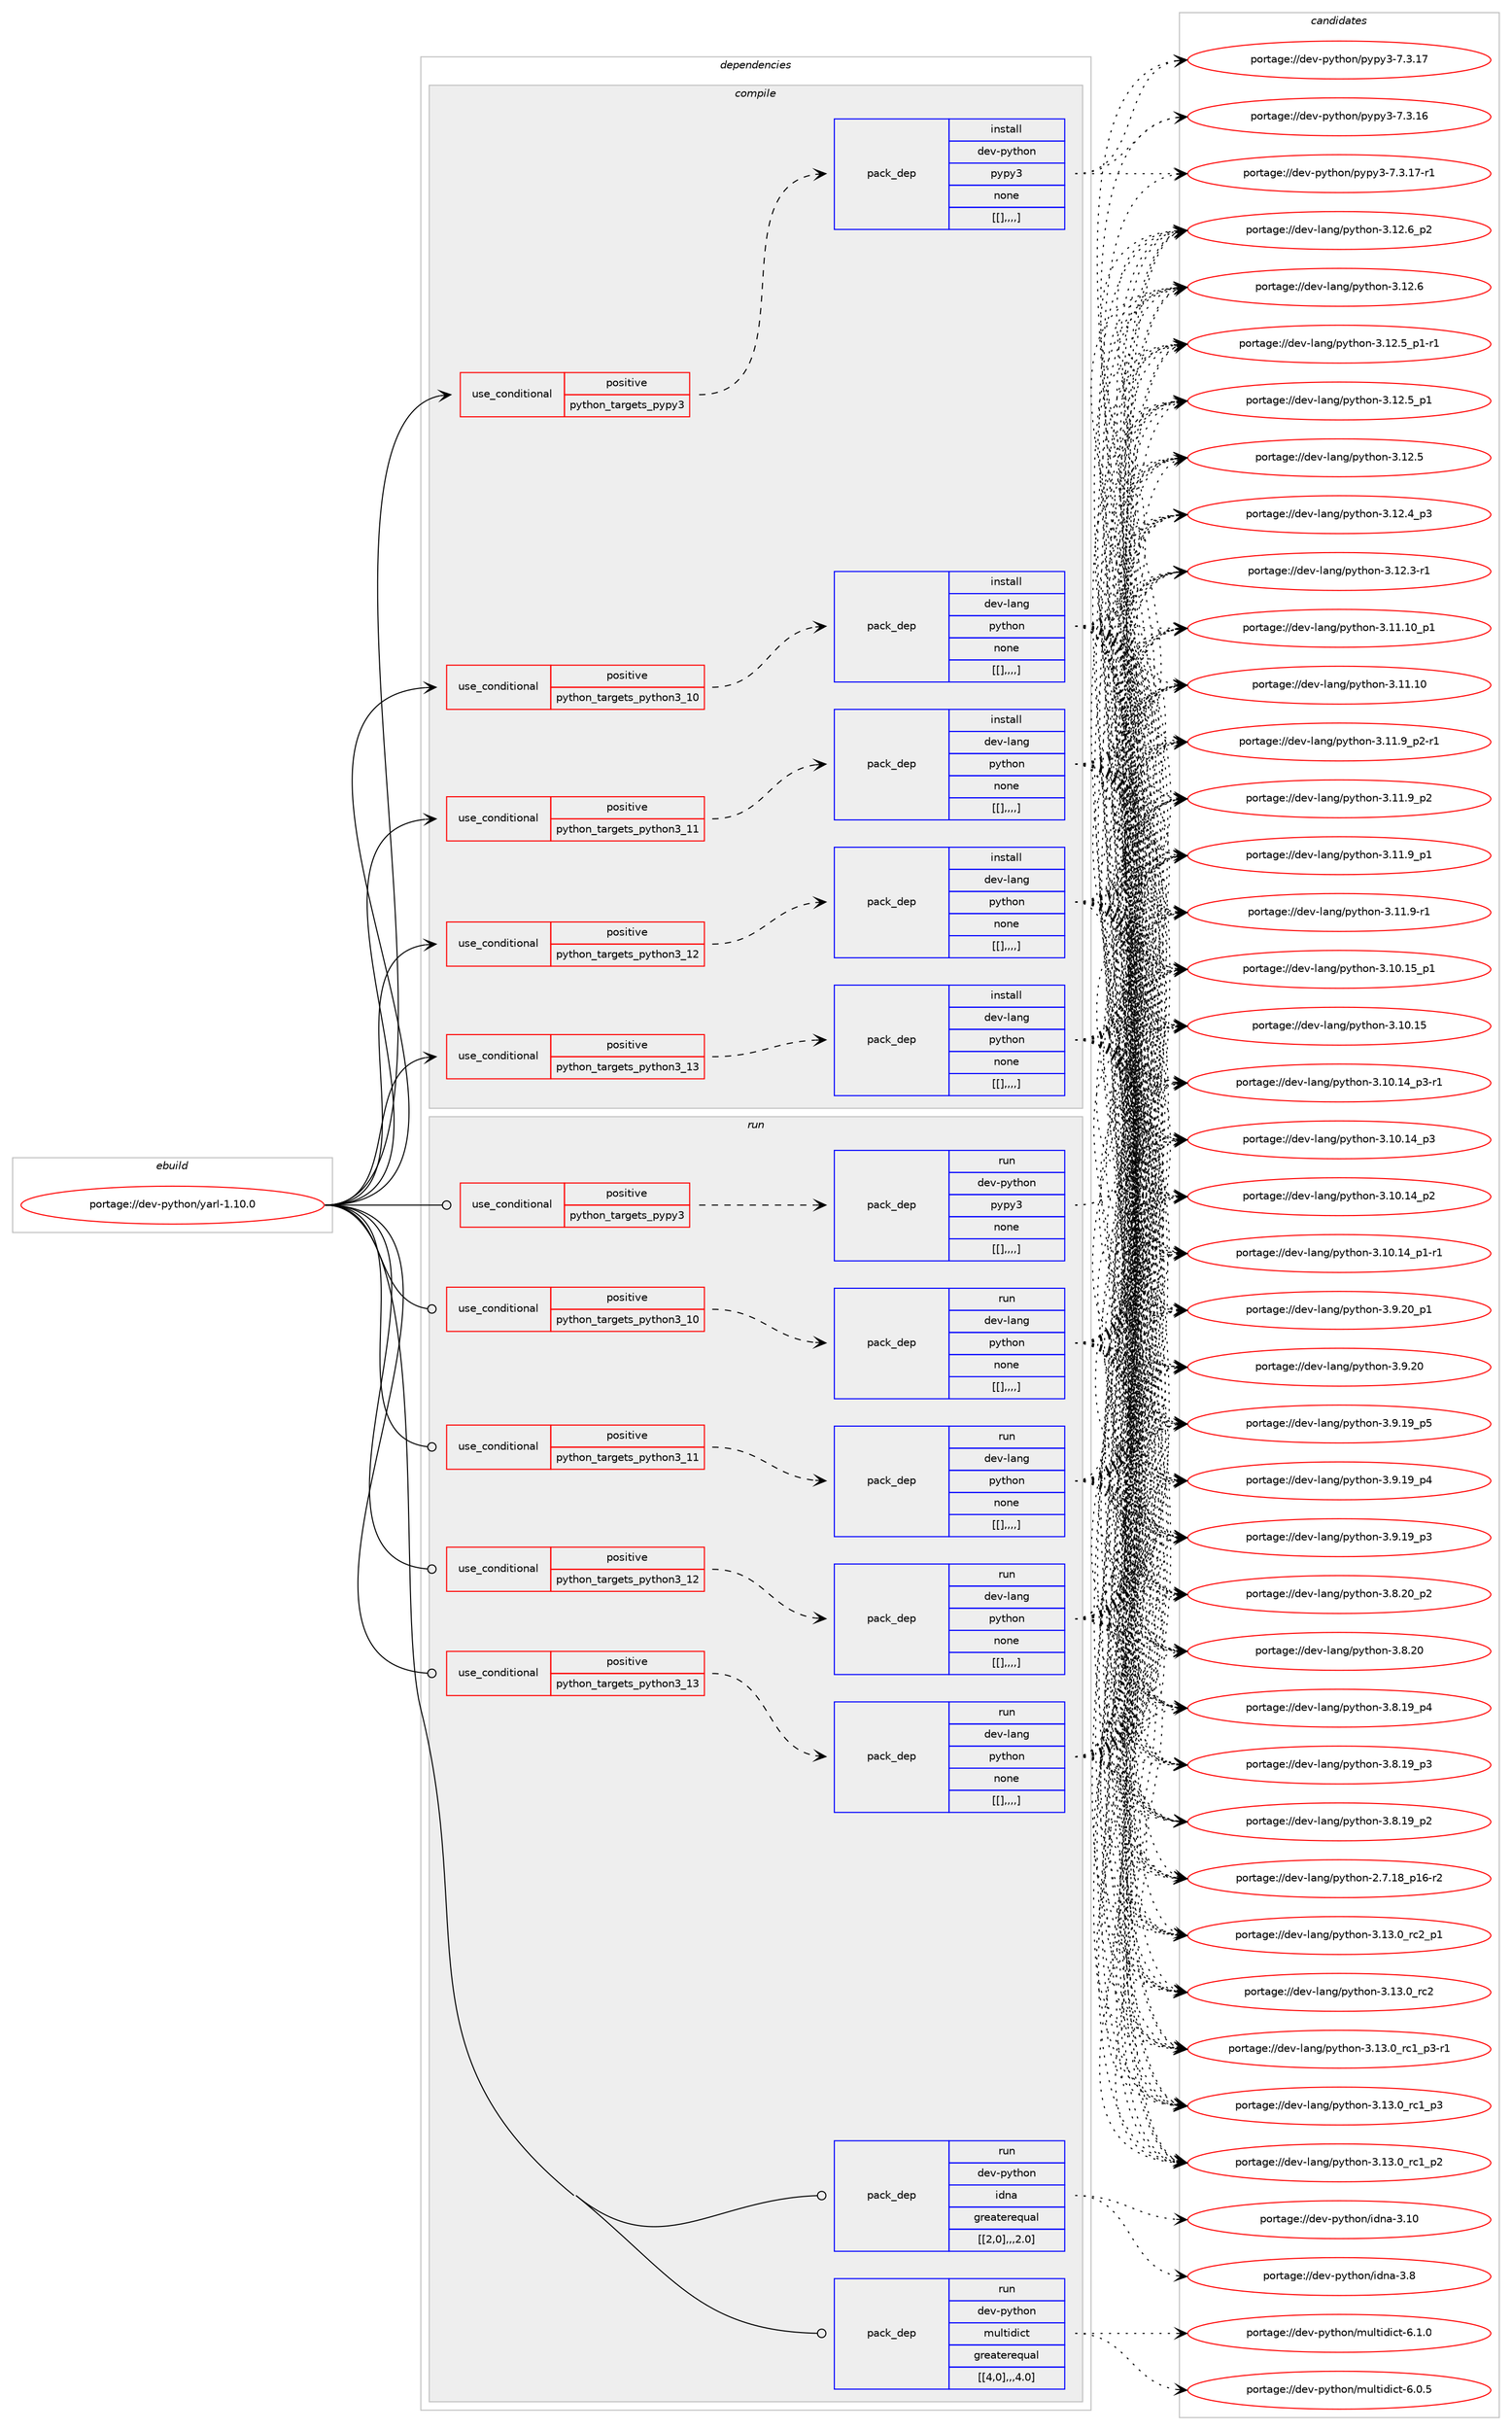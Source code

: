 digraph prolog {

# *************
# Graph options
# *************

newrank=true;
concentrate=true;
compound=true;
graph [rankdir=LR,fontname=Helvetica,fontsize=10,ranksep=1.5];#, ranksep=2.5, nodesep=0.2];
edge  [arrowhead=vee];
node  [fontname=Helvetica,fontsize=10];

# **********
# The ebuild
# **********

subgraph cluster_leftcol {
color=gray;
label=<<i>ebuild</i>>;
id [label="portage://dev-python/yarl-1.10.0", color=red, width=4, href="../dev-python/yarl-1.10.0.svg"];
}

# ****************
# The dependencies
# ****************

subgraph cluster_midcol {
color=gray;
label=<<i>dependencies</i>>;
subgraph cluster_compile {
fillcolor="#eeeeee";
style=filled;
label=<<i>compile</i>>;
subgraph cond43213 {
dependency171429 [label=<<TABLE BORDER="0" CELLBORDER="1" CELLSPACING="0" CELLPADDING="4"><TR><TD ROWSPAN="3" CELLPADDING="10">use_conditional</TD></TR><TR><TD>positive</TD></TR><TR><TD>python_targets_pypy3</TD></TR></TABLE>>, shape=none, color=red];
subgraph pack126953 {
dependency171430 [label=<<TABLE BORDER="0" CELLBORDER="1" CELLSPACING="0" CELLPADDING="4" WIDTH="220"><TR><TD ROWSPAN="6" CELLPADDING="30">pack_dep</TD></TR><TR><TD WIDTH="110">install</TD></TR><TR><TD>dev-python</TD></TR><TR><TD>pypy3</TD></TR><TR><TD>none</TD></TR><TR><TD>[[],,,,]</TD></TR></TABLE>>, shape=none, color=blue];
}
dependency171429:e -> dependency171430:w [weight=20,style="dashed",arrowhead="vee"];
}
id:e -> dependency171429:w [weight=20,style="solid",arrowhead="vee"];
subgraph cond43214 {
dependency171431 [label=<<TABLE BORDER="0" CELLBORDER="1" CELLSPACING="0" CELLPADDING="4"><TR><TD ROWSPAN="3" CELLPADDING="10">use_conditional</TD></TR><TR><TD>positive</TD></TR><TR><TD>python_targets_python3_10</TD></TR></TABLE>>, shape=none, color=red];
subgraph pack126954 {
dependency171432 [label=<<TABLE BORDER="0" CELLBORDER="1" CELLSPACING="0" CELLPADDING="4" WIDTH="220"><TR><TD ROWSPAN="6" CELLPADDING="30">pack_dep</TD></TR><TR><TD WIDTH="110">install</TD></TR><TR><TD>dev-lang</TD></TR><TR><TD>python</TD></TR><TR><TD>none</TD></TR><TR><TD>[[],,,,]</TD></TR></TABLE>>, shape=none, color=blue];
}
dependency171431:e -> dependency171432:w [weight=20,style="dashed",arrowhead="vee"];
}
id:e -> dependency171431:w [weight=20,style="solid",arrowhead="vee"];
subgraph cond43215 {
dependency171433 [label=<<TABLE BORDER="0" CELLBORDER="1" CELLSPACING="0" CELLPADDING="4"><TR><TD ROWSPAN="3" CELLPADDING="10">use_conditional</TD></TR><TR><TD>positive</TD></TR><TR><TD>python_targets_python3_11</TD></TR></TABLE>>, shape=none, color=red];
subgraph pack126955 {
dependency171434 [label=<<TABLE BORDER="0" CELLBORDER="1" CELLSPACING="0" CELLPADDING="4" WIDTH="220"><TR><TD ROWSPAN="6" CELLPADDING="30">pack_dep</TD></TR><TR><TD WIDTH="110">install</TD></TR><TR><TD>dev-lang</TD></TR><TR><TD>python</TD></TR><TR><TD>none</TD></TR><TR><TD>[[],,,,]</TD></TR></TABLE>>, shape=none, color=blue];
}
dependency171433:e -> dependency171434:w [weight=20,style="dashed",arrowhead="vee"];
}
id:e -> dependency171433:w [weight=20,style="solid",arrowhead="vee"];
subgraph cond43216 {
dependency171435 [label=<<TABLE BORDER="0" CELLBORDER="1" CELLSPACING="0" CELLPADDING="4"><TR><TD ROWSPAN="3" CELLPADDING="10">use_conditional</TD></TR><TR><TD>positive</TD></TR><TR><TD>python_targets_python3_12</TD></TR></TABLE>>, shape=none, color=red];
subgraph pack126956 {
dependency171436 [label=<<TABLE BORDER="0" CELLBORDER="1" CELLSPACING="0" CELLPADDING="4" WIDTH="220"><TR><TD ROWSPAN="6" CELLPADDING="30">pack_dep</TD></TR><TR><TD WIDTH="110">install</TD></TR><TR><TD>dev-lang</TD></TR><TR><TD>python</TD></TR><TR><TD>none</TD></TR><TR><TD>[[],,,,]</TD></TR></TABLE>>, shape=none, color=blue];
}
dependency171435:e -> dependency171436:w [weight=20,style="dashed",arrowhead="vee"];
}
id:e -> dependency171435:w [weight=20,style="solid",arrowhead="vee"];
subgraph cond43217 {
dependency171437 [label=<<TABLE BORDER="0" CELLBORDER="1" CELLSPACING="0" CELLPADDING="4"><TR><TD ROWSPAN="3" CELLPADDING="10">use_conditional</TD></TR><TR><TD>positive</TD></TR><TR><TD>python_targets_python3_13</TD></TR></TABLE>>, shape=none, color=red];
subgraph pack126957 {
dependency171438 [label=<<TABLE BORDER="0" CELLBORDER="1" CELLSPACING="0" CELLPADDING="4" WIDTH="220"><TR><TD ROWSPAN="6" CELLPADDING="30">pack_dep</TD></TR><TR><TD WIDTH="110">install</TD></TR><TR><TD>dev-lang</TD></TR><TR><TD>python</TD></TR><TR><TD>none</TD></TR><TR><TD>[[],,,,]</TD></TR></TABLE>>, shape=none, color=blue];
}
dependency171437:e -> dependency171438:w [weight=20,style="dashed",arrowhead="vee"];
}
id:e -> dependency171437:w [weight=20,style="solid",arrowhead="vee"];
}
subgraph cluster_compileandrun {
fillcolor="#eeeeee";
style=filled;
label=<<i>compile and run</i>>;
}
subgraph cluster_run {
fillcolor="#eeeeee";
style=filled;
label=<<i>run</i>>;
subgraph cond43218 {
dependency171439 [label=<<TABLE BORDER="0" CELLBORDER="1" CELLSPACING="0" CELLPADDING="4"><TR><TD ROWSPAN="3" CELLPADDING="10">use_conditional</TD></TR><TR><TD>positive</TD></TR><TR><TD>python_targets_pypy3</TD></TR></TABLE>>, shape=none, color=red];
subgraph pack126958 {
dependency171440 [label=<<TABLE BORDER="0" CELLBORDER="1" CELLSPACING="0" CELLPADDING="4" WIDTH="220"><TR><TD ROWSPAN="6" CELLPADDING="30">pack_dep</TD></TR><TR><TD WIDTH="110">run</TD></TR><TR><TD>dev-python</TD></TR><TR><TD>pypy3</TD></TR><TR><TD>none</TD></TR><TR><TD>[[],,,,]</TD></TR></TABLE>>, shape=none, color=blue];
}
dependency171439:e -> dependency171440:w [weight=20,style="dashed",arrowhead="vee"];
}
id:e -> dependency171439:w [weight=20,style="solid",arrowhead="odot"];
subgraph cond43219 {
dependency171441 [label=<<TABLE BORDER="0" CELLBORDER="1" CELLSPACING="0" CELLPADDING="4"><TR><TD ROWSPAN="3" CELLPADDING="10">use_conditional</TD></TR><TR><TD>positive</TD></TR><TR><TD>python_targets_python3_10</TD></TR></TABLE>>, shape=none, color=red];
subgraph pack126959 {
dependency171442 [label=<<TABLE BORDER="0" CELLBORDER="1" CELLSPACING="0" CELLPADDING="4" WIDTH="220"><TR><TD ROWSPAN="6" CELLPADDING="30">pack_dep</TD></TR><TR><TD WIDTH="110">run</TD></TR><TR><TD>dev-lang</TD></TR><TR><TD>python</TD></TR><TR><TD>none</TD></TR><TR><TD>[[],,,,]</TD></TR></TABLE>>, shape=none, color=blue];
}
dependency171441:e -> dependency171442:w [weight=20,style="dashed",arrowhead="vee"];
}
id:e -> dependency171441:w [weight=20,style="solid",arrowhead="odot"];
subgraph cond43220 {
dependency171443 [label=<<TABLE BORDER="0" CELLBORDER="1" CELLSPACING="0" CELLPADDING="4"><TR><TD ROWSPAN="3" CELLPADDING="10">use_conditional</TD></TR><TR><TD>positive</TD></TR><TR><TD>python_targets_python3_11</TD></TR></TABLE>>, shape=none, color=red];
subgraph pack126960 {
dependency171444 [label=<<TABLE BORDER="0" CELLBORDER="1" CELLSPACING="0" CELLPADDING="4" WIDTH="220"><TR><TD ROWSPAN="6" CELLPADDING="30">pack_dep</TD></TR><TR><TD WIDTH="110">run</TD></TR><TR><TD>dev-lang</TD></TR><TR><TD>python</TD></TR><TR><TD>none</TD></TR><TR><TD>[[],,,,]</TD></TR></TABLE>>, shape=none, color=blue];
}
dependency171443:e -> dependency171444:w [weight=20,style="dashed",arrowhead="vee"];
}
id:e -> dependency171443:w [weight=20,style="solid",arrowhead="odot"];
subgraph cond43221 {
dependency171445 [label=<<TABLE BORDER="0" CELLBORDER="1" CELLSPACING="0" CELLPADDING="4"><TR><TD ROWSPAN="3" CELLPADDING="10">use_conditional</TD></TR><TR><TD>positive</TD></TR><TR><TD>python_targets_python3_12</TD></TR></TABLE>>, shape=none, color=red];
subgraph pack126961 {
dependency171446 [label=<<TABLE BORDER="0" CELLBORDER="1" CELLSPACING="0" CELLPADDING="4" WIDTH="220"><TR><TD ROWSPAN="6" CELLPADDING="30">pack_dep</TD></TR><TR><TD WIDTH="110">run</TD></TR><TR><TD>dev-lang</TD></TR><TR><TD>python</TD></TR><TR><TD>none</TD></TR><TR><TD>[[],,,,]</TD></TR></TABLE>>, shape=none, color=blue];
}
dependency171445:e -> dependency171446:w [weight=20,style="dashed",arrowhead="vee"];
}
id:e -> dependency171445:w [weight=20,style="solid",arrowhead="odot"];
subgraph cond43222 {
dependency171447 [label=<<TABLE BORDER="0" CELLBORDER="1" CELLSPACING="0" CELLPADDING="4"><TR><TD ROWSPAN="3" CELLPADDING="10">use_conditional</TD></TR><TR><TD>positive</TD></TR><TR><TD>python_targets_python3_13</TD></TR></TABLE>>, shape=none, color=red];
subgraph pack126962 {
dependency171448 [label=<<TABLE BORDER="0" CELLBORDER="1" CELLSPACING="0" CELLPADDING="4" WIDTH="220"><TR><TD ROWSPAN="6" CELLPADDING="30">pack_dep</TD></TR><TR><TD WIDTH="110">run</TD></TR><TR><TD>dev-lang</TD></TR><TR><TD>python</TD></TR><TR><TD>none</TD></TR><TR><TD>[[],,,,]</TD></TR></TABLE>>, shape=none, color=blue];
}
dependency171447:e -> dependency171448:w [weight=20,style="dashed",arrowhead="vee"];
}
id:e -> dependency171447:w [weight=20,style="solid",arrowhead="odot"];
subgraph pack126963 {
dependency171449 [label=<<TABLE BORDER="0" CELLBORDER="1" CELLSPACING="0" CELLPADDING="4" WIDTH="220"><TR><TD ROWSPAN="6" CELLPADDING="30">pack_dep</TD></TR><TR><TD WIDTH="110">run</TD></TR><TR><TD>dev-python</TD></TR><TR><TD>idna</TD></TR><TR><TD>greaterequal</TD></TR><TR><TD>[[2,0],,,2.0]</TD></TR></TABLE>>, shape=none, color=blue];
}
id:e -> dependency171449:w [weight=20,style="solid",arrowhead="odot"];
subgraph pack126964 {
dependency171450 [label=<<TABLE BORDER="0" CELLBORDER="1" CELLSPACING="0" CELLPADDING="4" WIDTH="220"><TR><TD ROWSPAN="6" CELLPADDING="30">pack_dep</TD></TR><TR><TD WIDTH="110">run</TD></TR><TR><TD>dev-python</TD></TR><TR><TD>multidict</TD></TR><TR><TD>greaterequal</TD></TR><TR><TD>[[4,0],,,4.0]</TD></TR></TABLE>>, shape=none, color=blue];
}
id:e -> dependency171450:w [weight=20,style="solid",arrowhead="odot"];
}
}

# **************
# The candidates
# **************

subgraph cluster_choices {
rank=same;
color=gray;
label=<<i>candidates</i>>;

subgraph choice126953 {
color=black;
nodesep=1;
choice100101118451121211161041111104711212111212151455546514649554511449 [label="portage://dev-python/pypy3-7.3.17-r1", color=red, width=4,href="../dev-python/pypy3-7.3.17-r1.svg"];
choice10010111845112121116104111110471121211121215145554651464955 [label="portage://dev-python/pypy3-7.3.17", color=red, width=4,href="../dev-python/pypy3-7.3.17.svg"];
choice10010111845112121116104111110471121211121215145554651464954 [label="portage://dev-python/pypy3-7.3.16", color=red, width=4,href="../dev-python/pypy3-7.3.16.svg"];
dependency171430:e -> choice100101118451121211161041111104711212111212151455546514649554511449:w [style=dotted,weight="100"];
dependency171430:e -> choice10010111845112121116104111110471121211121215145554651464955:w [style=dotted,weight="100"];
dependency171430:e -> choice10010111845112121116104111110471121211121215145554651464954:w [style=dotted,weight="100"];
}
subgraph choice126954 {
color=black;
nodesep=1;
choice100101118451089711010347112121116104111110455146495146489511499509511249 [label="portage://dev-lang/python-3.13.0_rc2_p1", color=red, width=4,href="../dev-lang/python-3.13.0_rc2_p1.svg"];
choice10010111845108971101034711212111610411111045514649514648951149950 [label="portage://dev-lang/python-3.13.0_rc2", color=red, width=4,href="../dev-lang/python-3.13.0_rc2.svg"];
choice1001011184510897110103471121211161041111104551464951464895114994995112514511449 [label="portage://dev-lang/python-3.13.0_rc1_p3-r1", color=red, width=4,href="../dev-lang/python-3.13.0_rc1_p3-r1.svg"];
choice100101118451089711010347112121116104111110455146495146489511499499511251 [label="portage://dev-lang/python-3.13.0_rc1_p3", color=red, width=4,href="../dev-lang/python-3.13.0_rc1_p3.svg"];
choice100101118451089711010347112121116104111110455146495146489511499499511250 [label="portage://dev-lang/python-3.13.0_rc1_p2", color=red, width=4,href="../dev-lang/python-3.13.0_rc1_p2.svg"];
choice100101118451089711010347112121116104111110455146495046549511250 [label="portage://dev-lang/python-3.12.6_p2", color=red, width=4,href="../dev-lang/python-3.12.6_p2.svg"];
choice10010111845108971101034711212111610411111045514649504654 [label="portage://dev-lang/python-3.12.6", color=red, width=4,href="../dev-lang/python-3.12.6.svg"];
choice1001011184510897110103471121211161041111104551464950465395112494511449 [label="portage://dev-lang/python-3.12.5_p1-r1", color=red, width=4,href="../dev-lang/python-3.12.5_p1-r1.svg"];
choice100101118451089711010347112121116104111110455146495046539511249 [label="portage://dev-lang/python-3.12.5_p1", color=red, width=4,href="../dev-lang/python-3.12.5_p1.svg"];
choice10010111845108971101034711212111610411111045514649504653 [label="portage://dev-lang/python-3.12.5", color=red, width=4,href="../dev-lang/python-3.12.5.svg"];
choice100101118451089711010347112121116104111110455146495046529511251 [label="portage://dev-lang/python-3.12.4_p3", color=red, width=4,href="../dev-lang/python-3.12.4_p3.svg"];
choice100101118451089711010347112121116104111110455146495046514511449 [label="portage://dev-lang/python-3.12.3-r1", color=red, width=4,href="../dev-lang/python-3.12.3-r1.svg"];
choice10010111845108971101034711212111610411111045514649494649489511249 [label="portage://dev-lang/python-3.11.10_p1", color=red, width=4,href="../dev-lang/python-3.11.10_p1.svg"];
choice1001011184510897110103471121211161041111104551464949464948 [label="portage://dev-lang/python-3.11.10", color=red, width=4,href="../dev-lang/python-3.11.10.svg"];
choice1001011184510897110103471121211161041111104551464949465795112504511449 [label="portage://dev-lang/python-3.11.9_p2-r1", color=red, width=4,href="../dev-lang/python-3.11.9_p2-r1.svg"];
choice100101118451089711010347112121116104111110455146494946579511250 [label="portage://dev-lang/python-3.11.9_p2", color=red, width=4,href="../dev-lang/python-3.11.9_p2.svg"];
choice100101118451089711010347112121116104111110455146494946579511249 [label="portage://dev-lang/python-3.11.9_p1", color=red, width=4,href="../dev-lang/python-3.11.9_p1.svg"];
choice100101118451089711010347112121116104111110455146494946574511449 [label="portage://dev-lang/python-3.11.9-r1", color=red, width=4,href="../dev-lang/python-3.11.9-r1.svg"];
choice10010111845108971101034711212111610411111045514649484649539511249 [label="portage://dev-lang/python-3.10.15_p1", color=red, width=4,href="../dev-lang/python-3.10.15_p1.svg"];
choice1001011184510897110103471121211161041111104551464948464953 [label="portage://dev-lang/python-3.10.15", color=red, width=4,href="../dev-lang/python-3.10.15.svg"];
choice100101118451089711010347112121116104111110455146494846495295112514511449 [label="portage://dev-lang/python-3.10.14_p3-r1", color=red, width=4,href="../dev-lang/python-3.10.14_p3-r1.svg"];
choice10010111845108971101034711212111610411111045514649484649529511251 [label="portage://dev-lang/python-3.10.14_p3", color=red, width=4,href="../dev-lang/python-3.10.14_p3.svg"];
choice10010111845108971101034711212111610411111045514649484649529511250 [label="portage://dev-lang/python-3.10.14_p2", color=red, width=4,href="../dev-lang/python-3.10.14_p2.svg"];
choice100101118451089711010347112121116104111110455146494846495295112494511449 [label="portage://dev-lang/python-3.10.14_p1-r1", color=red, width=4,href="../dev-lang/python-3.10.14_p1-r1.svg"];
choice100101118451089711010347112121116104111110455146574650489511249 [label="portage://dev-lang/python-3.9.20_p1", color=red, width=4,href="../dev-lang/python-3.9.20_p1.svg"];
choice10010111845108971101034711212111610411111045514657465048 [label="portage://dev-lang/python-3.9.20", color=red, width=4,href="../dev-lang/python-3.9.20.svg"];
choice100101118451089711010347112121116104111110455146574649579511253 [label="portage://dev-lang/python-3.9.19_p5", color=red, width=4,href="../dev-lang/python-3.9.19_p5.svg"];
choice100101118451089711010347112121116104111110455146574649579511252 [label="portage://dev-lang/python-3.9.19_p4", color=red, width=4,href="../dev-lang/python-3.9.19_p4.svg"];
choice100101118451089711010347112121116104111110455146574649579511251 [label="portage://dev-lang/python-3.9.19_p3", color=red, width=4,href="../dev-lang/python-3.9.19_p3.svg"];
choice100101118451089711010347112121116104111110455146564650489511250 [label="portage://dev-lang/python-3.8.20_p2", color=red, width=4,href="../dev-lang/python-3.8.20_p2.svg"];
choice10010111845108971101034711212111610411111045514656465048 [label="portage://dev-lang/python-3.8.20", color=red, width=4,href="../dev-lang/python-3.8.20.svg"];
choice100101118451089711010347112121116104111110455146564649579511252 [label="portage://dev-lang/python-3.8.19_p4", color=red, width=4,href="../dev-lang/python-3.8.19_p4.svg"];
choice100101118451089711010347112121116104111110455146564649579511251 [label="portage://dev-lang/python-3.8.19_p3", color=red, width=4,href="../dev-lang/python-3.8.19_p3.svg"];
choice100101118451089711010347112121116104111110455146564649579511250 [label="portage://dev-lang/python-3.8.19_p2", color=red, width=4,href="../dev-lang/python-3.8.19_p2.svg"];
choice100101118451089711010347112121116104111110455046554649569511249544511450 [label="portage://dev-lang/python-2.7.18_p16-r2", color=red, width=4,href="../dev-lang/python-2.7.18_p16-r2.svg"];
dependency171432:e -> choice100101118451089711010347112121116104111110455146495146489511499509511249:w [style=dotted,weight="100"];
dependency171432:e -> choice10010111845108971101034711212111610411111045514649514648951149950:w [style=dotted,weight="100"];
dependency171432:e -> choice1001011184510897110103471121211161041111104551464951464895114994995112514511449:w [style=dotted,weight="100"];
dependency171432:e -> choice100101118451089711010347112121116104111110455146495146489511499499511251:w [style=dotted,weight="100"];
dependency171432:e -> choice100101118451089711010347112121116104111110455146495146489511499499511250:w [style=dotted,weight="100"];
dependency171432:e -> choice100101118451089711010347112121116104111110455146495046549511250:w [style=dotted,weight="100"];
dependency171432:e -> choice10010111845108971101034711212111610411111045514649504654:w [style=dotted,weight="100"];
dependency171432:e -> choice1001011184510897110103471121211161041111104551464950465395112494511449:w [style=dotted,weight="100"];
dependency171432:e -> choice100101118451089711010347112121116104111110455146495046539511249:w [style=dotted,weight="100"];
dependency171432:e -> choice10010111845108971101034711212111610411111045514649504653:w [style=dotted,weight="100"];
dependency171432:e -> choice100101118451089711010347112121116104111110455146495046529511251:w [style=dotted,weight="100"];
dependency171432:e -> choice100101118451089711010347112121116104111110455146495046514511449:w [style=dotted,weight="100"];
dependency171432:e -> choice10010111845108971101034711212111610411111045514649494649489511249:w [style=dotted,weight="100"];
dependency171432:e -> choice1001011184510897110103471121211161041111104551464949464948:w [style=dotted,weight="100"];
dependency171432:e -> choice1001011184510897110103471121211161041111104551464949465795112504511449:w [style=dotted,weight="100"];
dependency171432:e -> choice100101118451089711010347112121116104111110455146494946579511250:w [style=dotted,weight="100"];
dependency171432:e -> choice100101118451089711010347112121116104111110455146494946579511249:w [style=dotted,weight="100"];
dependency171432:e -> choice100101118451089711010347112121116104111110455146494946574511449:w [style=dotted,weight="100"];
dependency171432:e -> choice10010111845108971101034711212111610411111045514649484649539511249:w [style=dotted,weight="100"];
dependency171432:e -> choice1001011184510897110103471121211161041111104551464948464953:w [style=dotted,weight="100"];
dependency171432:e -> choice100101118451089711010347112121116104111110455146494846495295112514511449:w [style=dotted,weight="100"];
dependency171432:e -> choice10010111845108971101034711212111610411111045514649484649529511251:w [style=dotted,weight="100"];
dependency171432:e -> choice10010111845108971101034711212111610411111045514649484649529511250:w [style=dotted,weight="100"];
dependency171432:e -> choice100101118451089711010347112121116104111110455146494846495295112494511449:w [style=dotted,weight="100"];
dependency171432:e -> choice100101118451089711010347112121116104111110455146574650489511249:w [style=dotted,weight="100"];
dependency171432:e -> choice10010111845108971101034711212111610411111045514657465048:w [style=dotted,weight="100"];
dependency171432:e -> choice100101118451089711010347112121116104111110455146574649579511253:w [style=dotted,weight="100"];
dependency171432:e -> choice100101118451089711010347112121116104111110455146574649579511252:w [style=dotted,weight="100"];
dependency171432:e -> choice100101118451089711010347112121116104111110455146574649579511251:w [style=dotted,weight="100"];
dependency171432:e -> choice100101118451089711010347112121116104111110455146564650489511250:w [style=dotted,weight="100"];
dependency171432:e -> choice10010111845108971101034711212111610411111045514656465048:w [style=dotted,weight="100"];
dependency171432:e -> choice100101118451089711010347112121116104111110455146564649579511252:w [style=dotted,weight="100"];
dependency171432:e -> choice100101118451089711010347112121116104111110455146564649579511251:w [style=dotted,weight="100"];
dependency171432:e -> choice100101118451089711010347112121116104111110455146564649579511250:w [style=dotted,weight="100"];
dependency171432:e -> choice100101118451089711010347112121116104111110455046554649569511249544511450:w [style=dotted,weight="100"];
}
subgraph choice126955 {
color=black;
nodesep=1;
choice100101118451089711010347112121116104111110455146495146489511499509511249 [label="portage://dev-lang/python-3.13.0_rc2_p1", color=red, width=4,href="../dev-lang/python-3.13.0_rc2_p1.svg"];
choice10010111845108971101034711212111610411111045514649514648951149950 [label="portage://dev-lang/python-3.13.0_rc2", color=red, width=4,href="../dev-lang/python-3.13.0_rc2.svg"];
choice1001011184510897110103471121211161041111104551464951464895114994995112514511449 [label="portage://dev-lang/python-3.13.0_rc1_p3-r1", color=red, width=4,href="../dev-lang/python-3.13.0_rc1_p3-r1.svg"];
choice100101118451089711010347112121116104111110455146495146489511499499511251 [label="portage://dev-lang/python-3.13.0_rc1_p3", color=red, width=4,href="../dev-lang/python-3.13.0_rc1_p3.svg"];
choice100101118451089711010347112121116104111110455146495146489511499499511250 [label="portage://dev-lang/python-3.13.0_rc1_p2", color=red, width=4,href="../dev-lang/python-3.13.0_rc1_p2.svg"];
choice100101118451089711010347112121116104111110455146495046549511250 [label="portage://dev-lang/python-3.12.6_p2", color=red, width=4,href="../dev-lang/python-3.12.6_p2.svg"];
choice10010111845108971101034711212111610411111045514649504654 [label="portage://dev-lang/python-3.12.6", color=red, width=4,href="../dev-lang/python-3.12.6.svg"];
choice1001011184510897110103471121211161041111104551464950465395112494511449 [label="portage://dev-lang/python-3.12.5_p1-r1", color=red, width=4,href="../dev-lang/python-3.12.5_p1-r1.svg"];
choice100101118451089711010347112121116104111110455146495046539511249 [label="portage://dev-lang/python-3.12.5_p1", color=red, width=4,href="../dev-lang/python-3.12.5_p1.svg"];
choice10010111845108971101034711212111610411111045514649504653 [label="portage://dev-lang/python-3.12.5", color=red, width=4,href="../dev-lang/python-3.12.5.svg"];
choice100101118451089711010347112121116104111110455146495046529511251 [label="portage://dev-lang/python-3.12.4_p3", color=red, width=4,href="../dev-lang/python-3.12.4_p3.svg"];
choice100101118451089711010347112121116104111110455146495046514511449 [label="portage://dev-lang/python-3.12.3-r1", color=red, width=4,href="../dev-lang/python-3.12.3-r1.svg"];
choice10010111845108971101034711212111610411111045514649494649489511249 [label="portage://dev-lang/python-3.11.10_p1", color=red, width=4,href="../dev-lang/python-3.11.10_p1.svg"];
choice1001011184510897110103471121211161041111104551464949464948 [label="portage://dev-lang/python-3.11.10", color=red, width=4,href="../dev-lang/python-3.11.10.svg"];
choice1001011184510897110103471121211161041111104551464949465795112504511449 [label="portage://dev-lang/python-3.11.9_p2-r1", color=red, width=4,href="../dev-lang/python-3.11.9_p2-r1.svg"];
choice100101118451089711010347112121116104111110455146494946579511250 [label="portage://dev-lang/python-3.11.9_p2", color=red, width=4,href="../dev-lang/python-3.11.9_p2.svg"];
choice100101118451089711010347112121116104111110455146494946579511249 [label="portage://dev-lang/python-3.11.9_p1", color=red, width=4,href="../dev-lang/python-3.11.9_p1.svg"];
choice100101118451089711010347112121116104111110455146494946574511449 [label="portage://dev-lang/python-3.11.9-r1", color=red, width=4,href="../dev-lang/python-3.11.9-r1.svg"];
choice10010111845108971101034711212111610411111045514649484649539511249 [label="portage://dev-lang/python-3.10.15_p1", color=red, width=4,href="../dev-lang/python-3.10.15_p1.svg"];
choice1001011184510897110103471121211161041111104551464948464953 [label="portage://dev-lang/python-3.10.15", color=red, width=4,href="../dev-lang/python-3.10.15.svg"];
choice100101118451089711010347112121116104111110455146494846495295112514511449 [label="portage://dev-lang/python-3.10.14_p3-r1", color=red, width=4,href="../dev-lang/python-3.10.14_p3-r1.svg"];
choice10010111845108971101034711212111610411111045514649484649529511251 [label="portage://dev-lang/python-3.10.14_p3", color=red, width=4,href="../dev-lang/python-3.10.14_p3.svg"];
choice10010111845108971101034711212111610411111045514649484649529511250 [label="portage://dev-lang/python-3.10.14_p2", color=red, width=4,href="../dev-lang/python-3.10.14_p2.svg"];
choice100101118451089711010347112121116104111110455146494846495295112494511449 [label="portage://dev-lang/python-3.10.14_p1-r1", color=red, width=4,href="../dev-lang/python-3.10.14_p1-r1.svg"];
choice100101118451089711010347112121116104111110455146574650489511249 [label="portage://dev-lang/python-3.9.20_p1", color=red, width=4,href="../dev-lang/python-3.9.20_p1.svg"];
choice10010111845108971101034711212111610411111045514657465048 [label="portage://dev-lang/python-3.9.20", color=red, width=4,href="../dev-lang/python-3.9.20.svg"];
choice100101118451089711010347112121116104111110455146574649579511253 [label="portage://dev-lang/python-3.9.19_p5", color=red, width=4,href="../dev-lang/python-3.9.19_p5.svg"];
choice100101118451089711010347112121116104111110455146574649579511252 [label="portage://dev-lang/python-3.9.19_p4", color=red, width=4,href="../dev-lang/python-3.9.19_p4.svg"];
choice100101118451089711010347112121116104111110455146574649579511251 [label="portage://dev-lang/python-3.9.19_p3", color=red, width=4,href="../dev-lang/python-3.9.19_p3.svg"];
choice100101118451089711010347112121116104111110455146564650489511250 [label="portage://dev-lang/python-3.8.20_p2", color=red, width=4,href="../dev-lang/python-3.8.20_p2.svg"];
choice10010111845108971101034711212111610411111045514656465048 [label="portage://dev-lang/python-3.8.20", color=red, width=4,href="../dev-lang/python-3.8.20.svg"];
choice100101118451089711010347112121116104111110455146564649579511252 [label="portage://dev-lang/python-3.8.19_p4", color=red, width=4,href="../dev-lang/python-3.8.19_p4.svg"];
choice100101118451089711010347112121116104111110455146564649579511251 [label="portage://dev-lang/python-3.8.19_p3", color=red, width=4,href="../dev-lang/python-3.8.19_p3.svg"];
choice100101118451089711010347112121116104111110455146564649579511250 [label="portage://dev-lang/python-3.8.19_p2", color=red, width=4,href="../dev-lang/python-3.8.19_p2.svg"];
choice100101118451089711010347112121116104111110455046554649569511249544511450 [label="portage://dev-lang/python-2.7.18_p16-r2", color=red, width=4,href="../dev-lang/python-2.7.18_p16-r2.svg"];
dependency171434:e -> choice100101118451089711010347112121116104111110455146495146489511499509511249:w [style=dotted,weight="100"];
dependency171434:e -> choice10010111845108971101034711212111610411111045514649514648951149950:w [style=dotted,weight="100"];
dependency171434:e -> choice1001011184510897110103471121211161041111104551464951464895114994995112514511449:w [style=dotted,weight="100"];
dependency171434:e -> choice100101118451089711010347112121116104111110455146495146489511499499511251:w [style=dotted,weight="100"];
dependency171434:e -> choice100101118451089711010347112121116104111110455146495146489511499499511250:w [style=dotted,weight="100"];
dependency171434:e -> choice100101118451089711010347112121116104111110455146495046549511250:w [style=dotted,weight="100"];
dependency171434:e -> choice10010111845108971101034711212111610411111045514649504654:w [style=dotted,weight="100"];
dependency171434:e -> choice1001011184510897110103471121211161041111104551464950465395112494511449:w [style=dotted,weight="100"];
dependency171434:e -> choice100101118451089711010347112121116104111110455146495046539511249:w [style=dotted,weight="100"];
dependency171434:e -> choice10010111845108971101034711212111610411111045514649504653:w [style=dotted,weight="100"];
dependency171434:e -> choice100101118451089711010347112121116104111110455146495046529511251:w [style=dotted,weight="100"];
dependency171434:e -> choice100101118451089711010347112121116104111110455146495046514511449:w [style=dotted,weight="100"];
dependency171434:e -> choice10010111845108971101034711212111610411111045514649494649489511249:w [style=dotted,weight="100"];
dependency171434:e -> choice1001011184510897110103471121211161041111104551464949464948:w [style=dotted,weight="100"];
dependency171434:e -> choice1001011184510897110103471121211161041111104551464949465795112504511449:w [style=dotted,weight="100"];
dependency171434:e -> choice100101118451089711010347112121116104111110455146494946579511250:w [style=dotted,weight="100"];
dependency171434:e -> choice100101118451089711010347112121116104111110455146494946579511249:w [style=dotted,weight="100"];
dependency171434:e -> choice100101118451089711010347112121116104111110455146494946574511449:w [style=dotted,weight="100"];
dependency171434:e -> choice10010111845108971101034711212111610411111045514649484649539511249:w [style=dotted,weight="100"];
dependency171434:e -> choice1001011184510897110103471121211161041111104551464948464953:w [style=dotted,weight="100"];
dependency171434:e -> choice100101118451089711010347112121116104111110455146494846495295112514511449:w [style=dotted,weight="100"];
dependency171434:e -> choice10010111845108971101034711212111610411111045514649484649529511251:w [style=dotted,weight="100"];
dependency171434:e -> choice10010111845108971101034711212111610411111045514649484649529511250:w [style=dotted,weight="100"];
dependency171434:e -> choice100101118451089711010347112121116104111110455146494846495295112494511449:w [style=dotted,weight="100"];
dependency171434:e -> choice100101118451089711010347112121116104111110455146574650489511249:w [style=dotted,weight="100"];
dependency171434:e -> choice10010111845108971101034711212111610411111045514657465048:w [style=dotted,weight="100"];
dependency171434:e -> choice100101118451089711010347112121116104111110455146574649579511253:w [style=dotted,weight="100"];
dependency171434:e -> choice100101118451089711010347112121116104111110455146574649579511252:w [style=dotted,weight="100"];
dependency171434:e -> choice100101118451089711010347112121116104111110455146574649579511251:w [style=dotted,weight="100"];
dependency171434:e -> choice100101118451089711010347112121116104111110455146564650489511250:w [style=dotted,weight="100"];
dependency171434:e -> choice10010111845108971101034711212111610411111045514656465048:w [style=dotted,weight="100"];
dependency171434:e -> choice100101118451089711010347112121116104111110455146564649579511252:w [style=dotted,weight="100"];
dependency171434:e -> choice100101118451089711010347112121116104111110455146564649579511251:w [style=dotted,weight="100"];
dependency171434:e -> choice100101118451089711010347112121116104111110455146564649579511250:w [style=dotted,weight="100"];
dependency171434:e -> choice100101118451089711010347112121116104111110455046554649569511249544511450:w [style=dotted,weight="100"];
}
subgraph choice126956 {
color=black;
nodesep=1;
choice100101118451089711010347112121116104111110455146495146489511499509511249 [label="portage://dev-lang/python-3.13.0_rc2_p1", color=red, width=4,href="../dev-lang/python-3.13.0_rc2_p1.svg"];
choice10010111845108971101034711212111610411111045514649514648951149950 [label="portage://dev-lang/python-3.13.0_rc2", color=red, width=4,href="../dev-lang/python-3.13.0_rc2.svg"];
choice1001011184510897110103471121211161041111104551464951464895114994995112514511449 [label="portage://dev-lang/python-3.13.0_rc1_p3-r1", color=red, width=4,href="../dev-lang/python-3.13.0_rc1_p3-r1.svg"];
choice100101118451089711010347112121116104111110455146495146489511499499511251 [label="portage://dev-lang/python-3.13.0_rc1_p3", color=red, width=4,href="../dev-lang/python-3.13.0_rc1_p3.svg"];
choice100101118451089711010347112121116104111110455146495146489511499499511250 [label="portage://dev-lang/python-3.13.0_rc1_p2", color=red, width=4,href="../dev-lang/python-3.13.0_rc1_p2.svg"];
choice100101118451089711010347112121116104111110455146495046549511250 [label="portage://dev-lang/python-3.12.6_p2", color=red, width=4,href="../dev-lang/python-3.12.6_p2.svg"];
choice10010111845108971101034711212111610411111045514649504654 [label="portage://dev-lang/python-3.12.6", color=red, width=4,href="../dev-lang/python-3.12.6.svg"];
choice1001011184510897110103471121211161041111104551464950465395112494511449 [label="portage://dev-lang/python-3.12.5_p1-r1", color=red, width=4,href="../dev-lang/python-3.12.5_p1-r1.svg"];
choice100101118451089711010347112121116104111110455146495046539511249 [label="portage://dev-lang/python-3.12.5_p1", color=red, width=4,href="../dev-lang/python-3.12.5_p1.svg"];
choice10010111845108971101034711212111610411111045514649504653 [label="portage://dev-lang/python-3.12.5", color=red, width=4,href="../dev-lang/python-3.12.5.svg"];
choice100101118451089711010347112121116104111110455146495046529511251 [label="portage://dev-lang/python-3.12.4_p3", color=red, width=4,href="../dev-lang/python-3.12.4_p3.svg"];
choice100101118451089711010347112121116104111110455146495046514511449 [label="portage://dev-lang/python-3.12.3-r1", color=red, width=4,href="../dev-lang/python-3.12.3-r1.svg"];
choice10010111845108971101034711212111610411111045514649494649489511249 [label="portage://dev-lang/python-3.11.10_p1", color=red, width=4,href="../dev-lang/python-3.11.10_p1.svg"];
choice1001011184510897110103471121211161041111104551464949464948 [label="portage://dev-lang/python-3.11.10", color=red, width=4,href="../dev-lang/python-3.11.10.svg"];
choice1001011184510897110103471121211161041111104551464949465795112504511449 [label="portage://dev-lang/python-3.11.9_p2-r1", color=red, width=4,href="../dev-lang/python-3.11.9_p2-r1.svg"];
choice100101118451089711010347112121116104111110455146494946579511250 [label="portage://dev-lang/python-3.11.9_p2", color=red, width=4,href="../dev-lang/python-3.11.9_p2.svg"];
choice100101118451089711010347112121116104111110455146494946579511249 [label="portage://dev-lang/python-3.11.9_p1", color=red, width=4,href="../dev-lang/python-3.11.9_p1.svg"];
choice100101118451089711010347112121116104111110455146494946574511449 [label="portage://dev-lang/python-3.11.9-r1", color=red, width=4,href="../dev-lang/python-3.11.9-r1.svg"];
choice10010111845108971101034711212111610411111045514649484649539511249 [label="portage://dev-lang/python-3.10.15_p1", color=red, width=4,href="../dev-lang/python-3.10.15_p1.svg"];
choice1001011184510897110103471121211161041111104551464948464953 [label="portage://dev-lang/python-3.10.15", color=red, width=4,href="../dev-lang/python-3.10.15.svg"];
choice100101118451089711010347112121116104111110455146494846495295112514511449 [label="portage://dev-lang/python-3.10.14_p3-r1", color=red, width=4,href="../dev-lang/python-3.10.14_p3-r1.svg"];
choice10010111845108971101034711212111610411111045514649484649529511251 [label="portage://dev-lang/python-3.10.14_p3", color=red, width=4,href="../dev-lang/python-3.10.14_p3.svg"];
choice10010111845108971101034711212111610411111045514649484649529511250 [label="portage://dev-lang/python-3.10.14_p2", color=red, width=4,href="../dev-lang/python-3.10.14_p2.svg"];
choice100101118451089711010347112121116104111110455146494846495295112494511449 [label="portage://dev-lang/python-3.10.14_p1-r1", color=red, width=4,href="../dev-lang/python-3.10.14_p1-r1.svg"];
choice100101118451089711010347112121116104111110455146574650489511249 [label="portage://dev-lang/python-3.9.20_p1", color=red, width=4,href="../dev-lang/python-3.9.20_p1.svg"];
choice10010111845108971101034711212111610411111045514657465048 [label="portage://dev-lang/python-3.9.20", color=red, width=4,href="../dev-lang/python-3.9.20.svg"];
choice100101118451089711010347112121116104111110455146574649579511253 [label="portage://dev-lang/python-3.9.19_p5", color=red, width=4,href="../dev-lang/python-3.9.19_p5.svg"];
choice100101118451089711010347112121116104111110455146574649579511252 [label="portage://dev-lang/python-3.9.19_p4", color=red, width=4,href="../dev-lang/python-3.9.19_p4.svg"];
choice100101118451089711010347112121116104111110455146574649579511251 [label="portage://dev-lang/python-3.9.19_p3", color=red, width=4,href="../dev-lang/python-3.9.19_p3.svg"];
choice100101118451089711010347112121116104111110455146564650489511250 [label="portage://dev-lang/python-3.8.20_p2", color=red, width=4,href="../dev-lang/python-3.8.20_p2.svg"];
choice10010111845108971101034711212111610411111045514656465048 [label="portage://dev-lang/python-3.8.20", color=red, width=4,href="../dev-lang/python-3.8.20.svg"];
choice100101118451089711010347112121116104111110455146564649579511252 [label="portage://dev-lang/python-3.8.19_p4", color=red, width=4,href="../dev-lang/python-3.8.19_p4.svg"];
choice100101118451089711010347112121116104111110455146564649579511251 [label="portage://dev-lang/python-3.8.19_p3", color=red, width=4,href="../dev-lang/python-3.8.19_p3.svg"];
choice100101118451089711010347112121116104111110455146564649579511250 [label="portage://dev-lang/python-3.8.19_p2", color=red, width=4,href="../dev-lang/python-3.8.19_p2.svg"];
choice100101118451089711010347112121116104111110455046554649569511249544511450 [label="portage://dev-lang/python-2.7.18_p16-r2", color=red, width=4,href="../dev-lang/python-2.7.18_p16-r2.svg"];
dependency171436:e -> choice100101118451089711010347112121116104111110455146495146489511499509511249:w [style=dotted,weight="100"];
dependency171436:e -> choice10010111845108971101034711212111610411111045514649514648951149950:w [style=dotted,weight="100"];
dependency171436:e -> choice1001011184510897110103471121211161041111104551464951464895114994995112514511449:w [style=dotted,weight="100"];
dependency171436:e -> choice100101118451089711010347112121116104111110455146495146489511499499511251:w [style=dotted,weight="100"];
dependency171436:e -> choice100101118451089711010347112121116104111110455146495146489511499499511250:w [style=dotted,weight="100"];
dependency171436:e -> choice100101118451089711010347112121116104111110455146495046549511250:w [style=dotted,weight="100"];
dependency171436:e -> choice10010111845108971101034711212111610411111045514649504654:w [style=dotted,weight="100"];
dependency171436:e -> choice1001011184510897110103471121211161041111104551464950465395112494511449:w [style=dotted,weight="100"];
dependency171436:e -> choice100101118451089711010347112121116104111110455146495046539511249:w [style=dotted,weight="100"];
dependency171436:e -> choice10010111845108971101034711212111610411111045514649504653:w [style=dotted,weight="100"];
dependency171436:e -> choice100101118451089711010347112121116104111110455146495046529511251:w [style=dotted,weight="100"];
dependency171436:e -> choice100101118451089711010347112121116104111110455146495046514511449:w [style=dotted,weight="100"];
dependency171436:e -> choice10010111845108971101034711212111610411111045514649494649489511249:w [style=dotted,weight="100"];
dependency171436:e -> choice1001011184510897110103471121211161041111104551464949464948:w [style=dotted,weight="100"];
dependency171436:e -> choice1001011184510897110103471121211161041111104551464949465795112504511449:w [style=dotted,weight="100"];
dependency171436:e -> choice100101118451089711010347112121116104111110455146494946579511250:w [style=dotted,weight="100"];
dependency171436:e -> choice100101118451089711010347112121116104111110455146494946579511249:w [style=dotted,weight="100"];
dependency171436:e -> choice100101118451089711010347112121116104111110455146494946574511449:w [style=dotted,weight="100"];
dependency171436:e -> choice10010111845108971101034711212111610411111045514649484649539511249:w [style=dotted,weight="100"];
dependency171436:e -> choice1001011184510897110103471121211161041111104551464948464953:w [style=dotted,weight="100"];
dependency171436:e -> choice100101118451089711010347112121116104111110455146494846495295112514511449:w [style=dotted,weight="100"];
dependency171436:e -> choice10010111845108971101034711212111610411111045514649484649529511251:w [style=dotted,weight="100"];
dependency171436:e -> choice10010111845108971101034711212111610411111045514649484649529511250:w [style=dotted,weight="100"];
dependency171436:e -> choice100101118451089711010347112121116104111110455146494846495295112494511449:w [style=dotted,weight="100"];
dependency171436:e -> choice100101118451089711010347112121116104111110455146574650489511249:w [style=dotted,weight="100"];
dependency171436:e -> choice10010111845108971101034711212111610411111045514657465048:w [style=dotted,weight="100"];
dependency171436:e -> choice100101118451089711010347112121116104111110455146574649579511253:w [style=dotted,weight="100"];
dependency171436:e -> choice100101118451089711010347112121116104111110455146574649579511252:w [style=dotted,weight="100"];
dependency171436:e -> choice100101118451089711010347112121116104111110455146574649579511251:w [style=dotted,weight="100"];
dependency171436:e -> choice100101118451089711010347112121116104111110455146564650489511250:w [style=dotted,weight="100"];
dependency171436:e -> choice10010111845108971101034711212111610411111045514656465048:w [style=dotted,weight="100"];
dependency171436:e -> choice100101118451089711010347112121116104111110455146564649579511252:w [style=dotted,weight="100"];
dependency171436:e -> choice100101118451089711010347112121116104111110455146564649579511251:w [style=dotted,weight="100"];
dependency171436:e -> choice100101118451089711010347112121116104111110455146564649579511250:w [style=dotted,weight="100"];
dependency171436:e -> choice100101118451089711010347112121116104111110455046554649569511249544511450:w [style=dotted,weight="100"];
}
subgraph choice126957 {
color=black;
nodesep=1;
choice100101118451089711010347112121116104111110455146495146489511499509511249 [label="portage://dev-lang/python-3.13.0_rc2_p1", color=red, width=4,href="../dev-lang/python-3.13.0_rc2_p1.svg"];
choice10010111845108971101034711212111610411111045514649514648951149950 [label="portage://dev-lang/python-3.13.0_rc2", color=red, width=4,href="../dev-lang/python-3.13.0_rc2.svg"];
choice1001011184510897110103471121211161041111104551464951464895114994995112514511449 [label="portage://dev-lang/python-3.13.0_rc1_p3-r1", color=red, width=4,href="../dev-lang/python-3.13.0_rc1_p3-r1.svg"];
choice100101118451089711010347112121116104111110455146495146489511499499511251 [label="portage://dev-lang/python-3.13.0_rc1_p3", color=red, width=4,href="../dev-lang/python-3.13.0_rc1_p3.svg"];
choice100101118451089711010347112121116104111110455146495146489511499499511250 [label="portage://dev-lang/python-3.13.0_rc1_p2", color=red, width=4,href="../dev-lang/python-3.13.0_rc1_p2.svg"];
choice100101118451089711010347112121116104111110455146495046549511250 [label="portage://dev-lang/python-3.12.6_p2", color=red, width=4,href="../dev-lang/python-3.12.6_p2.svg"];
choice10010111845108971101034711212111610411111045514649504654 [label="portage://dev-lang/python-3.12.6", color=red, width=4,href="../dev-lang/python-3.12.6.svg"];
choice1001011184510897110103471121211161041111104551464950465395112494511449 [label="portage://dev-lang/python-3.12.5_p1-r1", color=red, width=4,href="../dev-lang/python-3.12.5_p1-r1.svg"];
choice100101118451089711010347112121116104111110455146495046539511249 [label="portage://dev-lang/python-3.12.5_p1", color=red, width=4,href="../dev-lang/python-3.12.5_p1.svg"];
choice10010111845108971101034711212111610411111045514649504653 [label="portage://dev-lang/python-3.12.5", color=red, width=4,href="../dev-lang/python-3.12.5.svg"];
choice100101118451089711010347112121116104111110455146495046529511251 [label="portage://dev-lang/python-3.12.4_p3", color=red, width=4,href="../dev-lang/python-3.12.4_p3.svg"];
choice100101118451089711010347112121116104111110455146495046514511449 [label="portage://dev-lang/python-3.12.3-r1", color=red, width=4,href="../dev-lang/python-3.12.3-r1.svg"];
choice10010111845108971101034711212111610411111045514649494649489511249 [label="portage://dev-lang/python-3.11.10_p1", color=red, width=4,href="../dev-lang/python-3.11.10_p1.svg"];
choice1001011184510897110103471121211161041111104551464949464948 [label="portage://dev-lang/python-3.11.10", color=red, width=4,href="../dev-lang/python-3.11.10.svg"];
choice1001011184510897110103471121211161041111104551464949465795112504511449 [label="portage://dev-lang/python-3.11.9_p2-r1", color=red, width=4,href="../dev-lang/python-3.11.9_p2-r1.svg"];
choice100101118451089711010347112121116104111110455146494946579511250 [label="portage://dev-lang/python-3.11.9_p2", color=red, width=4,href="../dev-lang/python-3.11.9_p2.svg"];
choice100101118451089711010347112121116104111110455146494946579511249 [label="portage://dev-lang/python-3.11.9_p1", color=red, width=4,href="../dev-lang/python-3.11.9_p1.svg"];
choice100101118451089711010347112121116104111110455146494946574511449 [label="portage://dev-lang/python-3.11.9-r1", color=red, width=4,href="../dev-lang/python-3.11.9-r1.svg"];
choice10010111845108971101034711212111610411111045514649484649539511249 [label="portage://dev-lang/python-3.10.15_p1", color=red, width=4,href="../dev-lang/python-3.10.15_p1.svg"];
choice1001011184510897110103471121211161041111104551464948464953 [label="portage://dev-lang/python-3.10.15", color=red, width=4,href="../dev-lang/python-3.10.15.svg"];
choice100101118451089711010347112121116104111110455146494846495295112514511449 [label="portage://dev-lang/python-3.10.14_p3-r1", color=red, width=4,href="../dev-lang/python-3.10.14_p3-r1.svg"];
choice10010111845108971101034711212111610411111045514649484649529511251 [label="portage://dev-lang/python-3.10.14_p3", color=red, width=4,href="../dev-lang/python-3.10.14_p3.svg"];
choice10010111845108971101034711212111610411111045514649484649529511250 [label="portage://dev-lang/python-3.10.14_p2", color=red, width=4,href="../dev-lang/python-3.10.14_p2.svg"];
choice100101118451089711010347112121116104111110455146494846495295112494511449 [label="portage://dev-lang/python-3.10.14_p1-r1", color=red, width=4,href="../dev-lang/python-3.10.14_p1-r1.svg"];
choice100101118451089711010347112121116104111110455146574650489511249 [label="portage://dev-lang/python-3.9.20_p1", color=red, width=4,href="../dev-lang/python-3.9.20_p1.svg"];
choice10010111845108971101034711212111610411111045514657465048 [label="portage://dev-lang/python-3.9.20", color=red, width=4,href="../dev-lang/python-3.9.20.svg"];
choice100101118451089711010347112121116104111110455146574649579511253 [label="portage://dev-lang/python-3.9.19_p5", color=red, width=4,href="../dev-lang/python-3.9.19_p5.svg"];
choice100101118451089711010347112121116104111110455146574649579511252 [label="portage://dev-lang/python-3.9.19_p4", color=red, width=4,href="../dev-lang/python-3.9.19_p4.svg"];
choice100101118451089711010347112121116104111110455146574649579511251 [label="portage://dev-lang/python-3.9.19_p3", color=red, width=4,href="../dev-lang/python-3.9.19_p3.svg"];
choice100101118451089711010347112121116104111110455146564650489511250 [label="portage://dev-lang/python-3.8.20_p2", color=red, width=4,href="../dev-lang/python-3.8.20_p2.svg"];
choice10010111845108971101034711212111610411111045514656465048 [label="portage://dev-lang/python-3.8.20", color=red, width=4,href="../dev-lang/python-3.8.20.svg"];
choice100101118451089711010347112121116104111110455146564649579511252 [label="portage://dev-lang/python-3.8.19_p4", color=red, width=4,href="../dev-lang/python-3.8.19_p4.svg"];
choice100101118451089711010347112121116104111110455146564649579511251 [label="portage://dev-lang/python-3.8.19_p3", color=red, width=4,href="../dev-lang/python-3.8.19_p3.svg"];
choice100101118451089711010347112121116104111110455146564649579511250 [label="portage://dev-lang/python-3.8.19_p2", color=red, width=4,href="../dev-lang/python-3.8.19_p2.svg"];
choice100101118451089711010347112121116104111110455046554649569511249544511450 [label="portage://dev-lang/python-2.7.18_p16-r2", color=red, width=4,href="../dev-lang/python-2.7.18_p16-r2.svg"];
dependency171438:e -> choice100101118451089711010347112121116104111110455146495146489511499509511249:w [style=dotted,weight="100"];
dependency171438:e -> choice10010111845108971101034711212111610411111045514649514648951149950:w [style=dotted,weight="100"];
dependency171438:e -> choice1001011184510897110103471121211161041111104551464951464895114994995112514511449:w [style=dotted,weight="100"];
dependency171438:e -> choice100101118451089711010347112121116104111110455146495146489511499499511251:w [style=dotted,weight="100"];
dependency171438:e -> choice100101118451089711010347112121116104111110455146495146489511499499511250:w [style=dotted,weight="100"];
dependency171438:e -> choice100101118451089711010347112121116104111110455146495046549511250:w [style=dotted,weight="100"];
dependency171438:e -> choice10010111845108971101034711212111610411111045514649504654:w [style=dotted,weight="100"];
dependency171438:e -> choice1001011184510897110103471121211161041111104551464950465395112494511449:w [style=dotted,weight="100"];
dependency171438:e -> choice100101118451089711010347112121116104111110455146495046539511249:w [style=dotted,weight="100"];
dependency171438:e -> choice10010111845108971101034711212111610411111045514649504653:w [style=dotted,weight="100"];
dependency171438:e -> choice100101118451089711010347112121116104111110455146495046529511251:w [style=dotted,weight="100"];
dependency171438:e -> choice100101118451089711010347112121116104111110455146495046514511449:w [style=dotted,weight="100"];
dependency171438:e -> choice10010111845108971101034711212111610411111045514649494649489511249:w [style=dotted,weight="100"];
dependency171438:e -> choice1001011184510897110103471121211161041111104551464949464948:w [style=dotted,weight="100"];
dependency171438:e -> choice1001011184510897110103471121211161041111104551464949465795112504511449:w [style=dotted,weight="100"];
dependency171438:e -> choice100101118451089711010347112121116104111110455146494946579511250:w [style=dotted,weight="100"];
dependency171438:e -> choice100101118451089711010347112121116104111110455146494946579511249:w [style=dotted,weight="100"];
dependency171438:e -> choice100101118451089711010347112121116104111110455146494946574511449:w [style=dotted,weight="100"];
dependency171438:e -> choice10010111845108971101034711212111610411111045514649484649539511249:w [style=dotted,weight="100"];
dependency171438:e -> choice1001011184510897110103471121211161041111104551464948464953:w [style=dotted,weight="100"];
dependency171438:e -> choice100101118451089711010347112121116104111110455146494846495295112514511449:w [style=dotted,weight="100"];
dependency171438:e -> choice10010111845108971101034711212111610411111045514649484649529511251:w [style=dotted,weight="100"];
dependency171438:e -> choice10010111845108971101034711212111610411111045514649484649529511250:w [style=dotted,weight="100"];
dependency171438:e -> choice100101118451089711010347112121116104111110455146494846495295112494511449:w [style=dotted,weight="100"];
dependency171438:e -> choice100101118451089711010347112121116104111110455146574650489511249:w [style=dotted,weight="100"];
dependency171438:e -> choice10010111845108971101034711212111610411111045514657465048:w [style=dotted,weight="100"];
dependency171438:e -> choice100101118451089711010347112121116104111110455146574649579511253:w [style=dotted,weight="100"];
dependency171438:e -> choice100101118451089711010347112121116104111110455146574649579511252:w [style=dotted,weight="100"];
dependency171438:e -> choice100101118451089711010347112121116104111110455146574649579511251:w [style=dotted,weight="100"];
dependency171438:e -> choice100101118451089711010347112121116104111110455146564650489511250:w [style=dotted,weight="100"];
dependency171438:e -> choice10010111845108971101034711212111610411111045514656465048:w [style=dotted,weight="100"];
dependency171438:e -> choice100101118451089711010347112121116104111110455146564649579511252:w [style=dotted,weight="100"];
dependency171438:e -> choice100101118451089711010347112121116104111110455146564649579511251:w [style=dotted,weight="100"];
dependency171438:e -> choice100101118451089711010347112121116104111110455146564649579511250:w [style=dotted,weight="100"];
dependency171438:e -> choice100101118451089711010347112121116104111110455046554649569511249544511450:w [style=dotted,weight="100"];
}
subgraph choice126958 {
color=black;
nodesep=1;
choice100101118451121211161041111104711212111212151455546514649554511449 [label="portage://dev-python/pypy3-7.3.17-r1", color=red, width=4,href="../dev-python/pypy3-7.3.17-r1.svg"];
choice10010111845112121116104111110471121211121215145554651464955 [label="portage://dev-python/pypy3-7.3.17", color=red, width=4,href="../dev-python/pypy3-7.3.17.svg"];
choice10010111845112121116104111110471121211121215145554651464954 [label="portage://dev-python/pypy3-7.3.16", color=red, width=4,href="../dev-python/pypy3-7.3.16.svg"];
dependency171440:e -> choice100101118451121211161041111104711212111212151455546514649554511449:w [style=dotted,weight="100"];
dependency171440:e -> choice10010111845112121116104111110471121211121215145554651464955:w [style=dotted,weight="100"];
dependency171440:e -> choice10010111845112121116104111110471121211121215145554651464954:w [style=dotted,weight="100"];
}
subgraph choice126959 {
color=black;
nodesep=1;
choice100101118451089711010347112121116104111110455146495146489511499509511249 [label="portage://dev-lang/python-3.13.0_rc2_p1", color=red, width=4,href="../dev-lang/python-3.13.0_rc2_p1.svg"];
choice10010111845108971101034711212111610411111045514649514648951149950 [label="portage://dev-lang/python-3.13.0_rc2", color=red, width=4,href="../dev-lang/python-3.13.0_rc2.svg"];
choice1001011184510897110103471121211161041111104551464951464895114994995112514511449 [label="portage://dev-lang/python-3.13.0_rc1_p3-r1", color=red, width=4,href="../dev-lang/python-3.13.0_rc1_p3-r1.svg"];
choice100101118451089711010347112121116104111110455146495146489511499499511251 [label="portage://dev-lang/python-3.13.0_rc1_p3", color=red, width=4,href="../dev-lang/python-3.13.0_rc1_p3.svg"];
choice100101118451089711010347112121116104111110455146495146489511499499511250 [label="portage://dev-lang/python-3.13.0_rc1_p2", color=red, width=4,href="../dev-lang/python-3.13.0_rc1_p2.svg"];
choice100101118451089711010347112121116104111110455146495046549511250 [label="portage://dev-lang/python-3.12.6_p2", color=red, width=4,href="../dev-lang/python-3.12.6_p2.svg"];
choice10010111845108971101034711212111610411111045514649504654 [label="portage://dev-lang/python-3.12.6", color=red, width=4,href="../dev-lang/python-3.12.6.svg"];
choice1001011184510897110103471121211161041111104551464950465395112494511449 [label="portage://dev-lang/python-3.12.5_p1-r1", color=red, width=4,href="../dev-lang/python-3.12.5_p1-r1.svg"];
choice100101118451089711010347112121116104111110455146495046539511249 [label="portage://dev-lang/python-3.12.5_p1", color=red, width=4,href="../dev-lang/python-3.12.5_p1.svg"];
choice10010111845108971101034711212111610411111045514649504653 [label="portage://dev-lang/python-3.12.5", color=red, width=4,href="../dev-lang/python-3.12.5.svg"];
choice100101118451089711010347112121116104111110455146495046529511251 [label="portage://dev-lang/python-3.12.4_p3", color=red, width=4,href="../dev-lang/python-3.12.4_p3.svg"];
choice100101118451089711010347112121116104111110455146495046514511449 [label="portage://dev-lang/python-3.12.3-r1", color=red, width=4,href="../dev-lang/python-3.12.3-r1.svg"];
choice10010111845108971101034711212111610411111045514649494649489511249 [label="portage://dev-lang/python-3.11.10_p1", color=red, width=4,href="../dev-lang/python-3.11.10_p1.svg"];
choice1001011184510897110103471121211161041111104551464949464948 [label="portage://dev-lang/python-3.11.10", color=red, width=4,href="../dev-lang/python-3.11.10.svg"];
choice1001011184510897110103471121211161041111104551464949465795112504511449 [label="portage://dev-lang/python-3.11.9_p2-r1", color=red, width=4,href="../dev-lang/python-3.11.9_p2-r1.svg"];
choice100101118451089711010347112121116104111110455146494946579511250 [label="portage://dev-lang/python-3.11.9_p2", color=red, width=4,href="../dev-lang/python-3.11.9_p2.svg"];
choice100101118451089711010347112121116104111110455146494946579511249 [label="portage://dev-lang/python-3.11.9_p1", color=red, width=4,href="../dev-lang/python-3.11.9_p1.svg"];
choice100101118451089711010347112121116104111110455146494946574511449 [label="portage://dev-lang/python-3.11.9-r1", color=red, width=4,href="../dev-lang/python-3.11.9-r1.svg"];
choice10010111845108971101034711212111610411111045514649484649539511249 [label="portage://dev-lang/python-3.10.15_p1", color=red, width=4,href="../dev-lang/python-3.10.15_p1.svg"];
choice1001011184510897110103471121211161041111104551464948464953 [label="portage://dev-lang/python-3.10.15", color=red, width=4,href="../dev-lang/python-3.10.15.svg"];
choice100101118451089711010347112121116104111110455146494846495295112514511449 [label="portage://dev-lang/python-3.10.14_p3-r1", color=red, width=4,href="../dev-lang/python-3.10.14_p3-r1.svg"];
choice10010111845108971101034711212111610411111045514649484649529511251 [label="portage://dev-lang/python-3.10.14_p3", color=red, width=4,href="../dev-lang/python-3.10.14_p3.svg"];
choice10010111845108971101034711212111610411111045514649484649529511250 [label="portage://dev-lang/python-3.10.14_p2", color=red, width=4,href="../dev-lang/python-3.10.14_p2.svg"];
choice100101118451089711010347112121116104111110455146494846495295112494511449 [label="portage://dev-lang/python-3.10.14_p1-r1", color=red, width=4,href="../dev-lang/python-3.10.14_p1-r1.svg"];
choice100101118451089711010347112121116104111110455146574650489511249 [label="portage://dev-lang/python-3.9.20_p1", color=red, width=4,href="../dev-lang/python-3.9.20_p1.svg"];
choice10010111845108971101034711212111610411111045514657465048 [label="portage://dev-lang/python-3.9.20", color=red, width=4,href="../dev-lang/python-3.9.20.svg"];
choice100101118451089711010347112121116104111110455146574649579511253 [label="portage://dev-lang/python-3.9.19_p5", color=red, width=4,href="../dev-lang/python-3.9.19_p5.svg"];
choice100101118451089711010347112121116104111110455146574649579511252 [label="portage://dev-lang/python-3.9.19_p4", color=red, width=4,href="../dev-lang/python-3.9.19_p4.svg"];
choice100101118451089711010347112121116104111110455146574649579511251 [label="portage://dev-lang/python-3.9.19_p3", color=red, width=4,href="../dev-lang/python-3.9.19_p3.svg"];
choice100101118451089711010347112121116104111110455146564650489511250 [label="portage://dev-lang/python-3.8.20_p2", color=red, width=4,href="../dev-lang/python-3.8.20_p2.svg"];
choice10010111845108971101034711212111610411111045514656465048 [label="portage://dev-lang/python-3.8.20", color=red, width=4,href="../dev-lang/python-3.8.20.svg"];
choice100101118451089711010347112121116104111110455146564649579511252 [label="portage://dev-lang/python-3.8.19_p4", color=red, width=4,href="../dev-lang/python-3.8.19_p4.svg"];
choice100101118451089711010347112121116104111110455146564649579511251 [label="portage://dev-lang/python-3.8.19_p3", color=red, width=4,href="../dev-lang/python-3.8.19_p3.svg"];
choice100101118451089711010347112121116104111110455146564649579511250 [label="portage://dev-lang/python-3.8.19_p2", color=red, width=4,href="../dev-lang/python-3.8.19_p2.svg"];
choice100101118451089711010347112121116104111110455046554649569511249544511450 [label="portage://dev-lang/python-2.7.18_p16-r2", color=red, width=4,href="../dev-lang/python-2.7.18_p16-r2.svg"];
dependency171442:e -> choice100101118451089711010347112121116104111110455146495146489511499509511249:w [style=dotted,weight="100"];
dependency171442:e -> choice10010111845108971101034711212111610411111045514649514648951149950:w [style=dotted,weight="100"];
dependency171442:e -> choice1001011184510897110103471121211161041111104551464951464895114994995112514511449:w [style=dotted,weight="100"];
dependency171442:e -> choice100101118451089711010347112121116104111110455146495146489511499499511251:w [style=dotted,weight="100"];
dependency171442:e -> choice100101118451089711010347112121116104111110455146495146489511499499511250:w [style=dotted,weight="100"];
dependency171442:e -> choice100101118451089711010347112121116104111110455146495046549511250:w [style=dotted,weight="100"];
dependency171442:e -> choice10010111845108971101034711212111610411111045514649504654:w [style=dotted,weight="100"];
dependency171442:e -> choice1001011184510897110103471121211161041111104551464950465395112494511449:w [style=dotted,weight="100"];
dependency171442:e -> choice100101118451089711010347112121116104111110455146495046539511249:w [style=dotted,weight="100"];
dependency171442:e -> choice10010111845108971101034711212111610411111045514649504653:w [style=dotted,weight="100"];
dependency171442:e -> choice100101118451089711010347112121116104111110455146495046529511251:w [style=dotted,weight="100"];
dependency171442:e -> choice100101118451089711010347112121116104111110455146495046514511449:w [style=dotted,weight="100"];
dependency171442:e -> choice10010111845108971101034711212111610411111045514649494649489511249:w [style=dotted,weight="100"];
dependency171442:e -> choice1001011184510897110103471121211161041111104551464949464948:w [style=dotted,weight="100"];
dependency171442:e -> choice1001011184510897110103471121211161041111104551464949465795112504511449:w [style=dotted,weight="100"];
dependency171442:e -> choice100101118451089711010347112121116104111110455146494946579511250:w [style=dotted,weight="100"];
dependency171442:e -> choice100101118451089711010347112121116104111110455146494946579511249:w [style=dotted,weight="100"];
dependency171442:e -> choice100101118451089711010347112121116104111110455146494946574511449:w [style=dotted,weight="100"];
dependency171442:e -> choice10010111845108971101034711212111610411111045514649484649539511249:w [style=dotted,weight="100"];
dependency171442:e -> choice1001011184510897110103471121211161041111104551464948464953:w [style=dotted,weight="100"];
dependency171442:e -> choice100101118451089711010347112121116104111110455146494846495295112514511449:w [style=dotted,weight="100"];
dependency171442:e -> choice10010111845108971101034711212111610411111045514649484649529511251:w [style=dotted,weight="100"];
dependency171442:e -> choice10010111845108971101034711212111610411111045514649484649529511250:w [style=dotted,weight="100"];
dependency171442:e -> choice100101118451089711010347112121116104111110455146494846495295112494511449:w [style=dotted,weight="100"];
dependency171442:e -> choice100101118451089711010347112121116104111110455146574650489511249:w [style=dotted,weight="100"];
dependency171442:e -> choice10010111845108971101034711212111610411111045514657465048:w [style=dotted,weight="100"];
dependency171442:e -> choice100101118451089711010347112121116104111110455146574649579511253:w [style=dotted,weight="100"];
dependency171442:e -> choice100101118451089711010347112121116104111110455146574649579511252:w [style=dotted,weight="100"];
dependency171442:e -> choice100101118451089711010347112121116104111110455146574649579511251:w [style=dotted,weight="100"];
dependency171442:e -> choice100101118451089711010347112121116104111110455146564650489511250:w [style=dotted,weight="100"];
dependency171442:e -> choice10010111845108971101034711212111610411111045514656465048:w [style=dotted,weight="100"];
dependency171442:e -> choice100101118451089711010347112121116104111110455146564649579511252:w [style=dotted,weight="100"];
dependency171442:e -> choice100101118451089711010347112121116104111110455146564649579511251:w [style=dotted,weight="100"];
dependency171442:e -> choice100101118451089711010347112121116104111110455146564649579511250:w [style=dotted,weight="100"];
dependency171442:e -> choice100101118451089711010347112121116104111110455046554649569511249544511450:w [style=dotted,weight="100"];
}
subgraph choice126960 {
color=black;
nodesep=1;
choice100101118451089711010347112121116104111110455146495146489511499509511249 [label="portage://dev-lang/python-3.13.0_rc2_p1", color=red, width=4,href="../dev-lang/python-3.13.0_rc2_p1.svg"];
choice10010111845108971101034711212111610411111045514649514648951149950 [label="portage://dev-lang/python-3.13.0_rc2", color=red, width=4,href="../dev-lang/python-3.13.0_rc2.svg"];
choice1001011184510897110103471121211161041111104551464951464895114994995112514511449 [label="portage://dev-lang/python-3.13.0_rc1_p3-r1", color=red, width=4,href="../dev-lang/python-3.13.0_rc1_p3-r1.svg"];
choice100101118451089711010347112121116104111110455146495146489511499499511251 [label="portage://dev-lang/python-3.13.0_rc1_p3", color=red, width=4,href="../dev-lang/python-3.13.0_rc1_p3.svg"];
choice100101118451089711010347112121116104111110455146495146489511499499511250 [label="portage://dev-lang/python-3.13.0_rc1_p2", color=red, width=4,href="../dev-lang/python-3.13.0_rc1_p2.svg"];
choice100101118451089711010347112121116104111110455146495046549511250 [label="portage://dev-lang/python-3.12.6_p2", color=red, width=4,href="../dev-lang/python-3.12.6_p2.svg"];
choice10010111845108971101034711212111610411111045514649504654 [label="portage://dev-lang/python-3.12.6", color=red, width=4,href="../dev-lang/python-3.12.6.svg"];
choice1001011184510897110103471121211161041111104551464950465395112494511449 [label="portage://dev-lang/python-3.12.5_p1-r1", color=red, width=4,href="../dev-lang/python-3.12.5_p1-r1.svg"];
choice100101118451089711010347112121116104111110455146495046539511249 [label="portage://dev-lang/python-3.12.5_p1", color=red, width=4,href="../dev-lang/python-3.12.5_p1.svg"];
choice10010111845108971101034711212111610411111045514649504653 [label="portage://dev-lang/python-3.12.5", color=red, width=4,href="../dev-lang/python-3.12.5.svg"];
choice100101118451089711010347112121116104111110455146495046529511251 [label="portage://dev-lang/python-3.12.4_p3", color=red, width=4,href="../dev-lang/python-3.12.4_p3.svg"];
choice100101118451089711010347112121116104111110455146495046514511449 [label="portage://dev-lang/python-3.12.3-r1", color=red, width=4,href="../dev-lang/python-3.12.3-r1.svg"];
choice10010111845108971101034711212111610411111045514649494649489511249 [label="portage://dev-lang/python-3.11.10_p1", color=red, width=4,href="../dev-lang/python-3.11.10_p1.svg"];
choice1001011184510897110103471121211161041111104551464949464948 [label="portage://dev-lang/python-3.11.10", color=red, width=4,href="../dev-lang/python-3.11.10.svg"];
choice1001011184510897110103471121211161041111104551464949465795112504511449 [label="portage://dev-lang/python-3.11.9_p2-r1", color=red, width=4,href="../dev-lang/python-3.11.9_p2-r1.svg"];
choice100101118451089711010347112121116104111110455146494946579511250 [label="portage://dev-lang/python-3.11.9_p2", color=red, width=4,href="../dev-lang/python-3.11.9_p2.svg"];
choice100101118451089711010347112121116104111110455146494946579511249 [label="portage://dev-lang/python-3.11.9_p1", color=red, width=4,href="../dev-lang/python-3.11.9_p1.svg"];
choice100101118451089711010347112121116104111110455146494946574511449 [label="portage://dev-lang/python-3.11.9-r1", color=red, width=4,href="../dev-lang/python-3.11.9-r1.svg"];
choice10010111845108971101034711212111610411111045514649484649539511249 [label="portage://dev-lang/python-3.10.15_p1", color=red, width=4,href="../dev-lang/python-3.10.15_p1.svg"];
choice1001011184510897110103471121211161041111104551464948464953 [label="portage://dev-lang/python-3.10.15", color=red, width=4,href="../dev-lang/python-3.10.15.svg"];
choice100101118451089711010347112121116104111110455146494846495295112514511449 [label="portage://dev-lang/python-3.10.14_p3-r1", color=red, width=4,href="../dev-lang/python-3.10.14_p3-r1.svg"];
choice10010111845108971101034711212111610411111045514649484649529511251 [label="portage://dev-lang/python-3.10.14_p3", color=red, width=4,href="../dev-lang/python-3.10.14_p3.svg"];
choice10010111845108971101034711212111610411111045514649484649529511250 [label="portage://dev-lang/python-3.10.14_p2", color=red, width=4,href="../dev-lang/python-3.10.14_p2.svg"];
choice100101118451089711010347112121116104111110455146494846495295112494511449 [label="portage://dev-lang/python-3.10.14_p1-r1", color=red, width=4,href="../dev-lang/python-3.10.14_p1-r1.svg"];
choice100101118451089711010347112121116104111110455146574650489511249 [label="portage://dev-lang/python-3.9.20_p1", color=red, width=4,href="../dev-lang/python-3.9.20_p1.svg"];
choice10010111845108971101034711212111610411111045514657465048 [label="portage://dev-lang/python-3.9.20", color=red, width=4,href="../dev-lang/python-3.9.20.svg"];
choice100101118451089711010347112121116104111110455146574649579511253 [label="portage://dev-lang/python-3.9.19_p5", color=red, width=4,href="../dev-lang/python-3.9.19_p5.svg"];
choice100101118451089711010347112121116104111110455146574649579511252 [label="portage://dev-lang/python-3.9.19_p4", color=red, width=4,href="../dev-lang/python-3.9.19_p4.svg"];
choice100101118451089711010347112121116104111110455146574649579511251 [label="portage://dev-lang/python-3.9.19_p3", color=red, width=4,href="../dev-lang/python-3.9.19_p3.svg"];
choice100101118451089711010347112121116104111110455146564650489511250 [label="portage://dev-lang/python-3.8.20_p2", color=red, width=4,href="../dev-lang/python-3.8.20_p2.svg"];
choice10010111845108971101034711212111610411111045514656465048 [label="portage://dev-lang/python-3.8.20", color=red, width=4,href="../dev-lang/python-3.8.20.svg"];
choice100101118451089711010347112121116104111110455146564649579511252 [label="portage://dev-lang/python-3.8.19_p4", color=red, width=4,href="../dev-lang/python-3.8.19_p4.svg"];
choice100101118451089711010347112121116104111110455146564649579511251 [label="portage://dev-lang/python-3.8.19_p3", color=red, width=4,href="../dev-lang/python-3.8.19_p3.svg"];
choice100101118451089711010347112121116104111110455146564649579511250 [label="portage://dev-lang/python-3.8.19_p2", color=red, width=4,href="../dev-lang/python-3.8.19_p2.svg"];
choice100101118451089711010347112121116104111110455046554649569511249544511450 [label="portage://dev-lang/python-2.7.18_p16-r2", color=red, width=4,href="../dev-lang/python-2.7.18_p16-r2.svg"];
dependency171444:e -> choice100101118451089711010347112121116104111110455146495146489511499509511249:w [style=dotted,weight="100"];
dependency171444:e -> choice10010111845108971101034711212111610411111045514649514648951149950:w [style=dotted,weight="100"];
dependency171444:e -> choice1001011184510897110103471121211161041111104551464951464895114994995112514511449:w [style=dotted,weight="100"];
dependency171444:e -> choice100101118451089711010347112121116104111110455146495146489511499499511251:w [style=dotted,weight="100"];
dependency171444:e -> choice100101118451089711010347112121116104111110455146495146489511499499511250:w [style=dotted,weight="100"];
dependency171444:e -> choice100101118451089711010347112121116104111110455146495046549511250:w [style=dotted,weight="100"];
dependency171444:e -> choice10010111845108971101034711212111610411111045514649504654:w [style=dotted,weight="100"];
dependency171444:e -> choice1001011184510897110103471121211161041111104551464950465395112494511449:w [style=dotted,weight="100"];
dependency171444:e -> choice100101118451089711010347112121116104111110455146495046539511249:w [style=dotted,weight="100"];
dependency171444:e -> choice10010111845108971101034711212111610411111045514649504653:w [style=dotted,weight="100"];
dependency171444:e -> choice100101118451089711010347112121116104111110455146495046529511251:w [style=dotted,weight="100"];
dependency171444:e -> choice100101118451089711010347112121116104111110455146495046514511449:w [style=dotted,weight="100"];
dependency171444:e -> choice10010111845108971101034711212111610411111045514649494649489511249:w [style=dotted,weight="100"];
dependency171444:e -> choice1001011184510897110103471121211161041111104551464949464948:w [style=dotted,weight="100"];
dependency171444:e -> choice1001011184510897110103471121211161041111104551464949465795112504511449:w [style=dotted,weight="100"];
dependency171444:e -> choice100101118451089711010347112121116104111110455146494946579511250:w [style=dotted,weight="100"];
dependency171444:e -> choice100101118451089711010347112121116104111110455146494946579511249:w [style=dotted,weight="100"];
dependency171444:e -> choice100101118451089711010347112121116104111110455146494946574511449:w [style=dotted,weight="100"];
dependency171444:e -> choice10010111845108971101034711212111610411111045514649484649539511249:w [style=dotted,weight="100"];
dependency171444:e -> choice1001011184510897110103471121211161041111104551464948464953:w [style=dotted,weight="100"];
dependency171444:e -> choice100101118451089711010347112121116104111110455146494846495295112514511449:w [style=dotted,weight="100"];
dependency171444:e -> choice10010111845108971101034711212111610411111045514649484649529511251:w [style=dotted,weight="100"];
dependency171444:e -> choice10010111845108971101034711212111610411111045514649484649529511250:w [style=dotted,weight="100"];
dependency171444:e -> choice100101118451089711010347112121116104111110455146494846495295112494511449:w [style=dotted,weight="100"];
dependency171444:e -> choice100101118451089711010347112121116104111110455146574650489511249:w [style=dotted,weight="100"];
dependency171444:e -> choice10010111845108971101034711212111610411111045514657465048:w [style=dotted,weight="100"];
dependency171444:e -> choice100101118451089711010347112121116104111110455146574649579511253:w [style=dotted,weight="100"];
dependency171444:e -> choice100101118451089711010347112121116104111110455146574649579511252:w [style=dotted,weight="100"];
dependency171444:e -> choice100101118451089711010347112121116104111110455146574649579511251:w [style=dotted,weight="100"];
dependency171444:e -> choice100101118451089711010347112121116104111110455146564650489511250:w [style=dotted,weight="100"];
dependency171444:e -> choice10010111845108971101034711212111610411111045514656465048:w [style=dotted,weight="100"];
dependency171444:e -> choice100101118451089711010347112121116104111110455146564649579511252:w [style=dotted,weight="100"];
dependency171444:e -> choice100101118451089711010347112121116104111110455146564649579511251:w [style=dotted,weight="100"];
dependency171444:e -> choice100101118451089711010347112121116104111110455146564649579511250:w [style=dotted,weight="100"];
dependency171444:e -> choice100101118451089711010347112121116104111110455046554649569511249544511450:w [style=dotted,weight="100"];
}
subgraph choice126961 {
color=black;
nodesep=1;
choice100101118451089711010347112121116104111110455146495146489511499509511249 [label="portage://dev-lang/python-3.13.0_rc2_p1", color=red, width=4,href="../dev-lang/python-3.13.0_rc2_p1.svg"];
choice10010111845108971101034711212111610411111045514649514648951149950 [label="portage://dev-lang/python-3.13.0_rc2", color=red, width=4,href="../dev-lang/python-3.13.0_rc2.svg"];
choice1001011184510897110103471121211161041111104551464951464895114994995112514511449 [label="portage://dev-lang/python-3.13.0_rc1_p3-r1", color=red, width=4,href="../dev-lang/python-3.13.0_rc1_p3-r1.svg"];
choice100101118451089711010347112121116104111110455146495146489511499499511251 [label="portage://dev-lang/python-3.13.0_rc1_p3", color=red, width=4,href="../dev-lang/python-3.13.0_rc1_p3.svg"];
choice100101118451089711010347112121116104111110455146495146489511499499511250 [label="portage://dev-lang/python-3.13.0_rc1_p2", color=red, width=4,href="../dev-lang/python-3.13.0_rc1_p2.svg"];
choice100101118451089711010347112121116104111110455146495046549511250 [label="portage://dev-lang/python-3.12.6_p2", color=red, width=4,href="../dev-lang/python-3.12.6_p2.svg"];
choice10010111845108971101034711212111610411111045514649504654 [label="portage://dev-lang/python-3.12.6", color=red, width=4,href="../dev-lang/python-3.12.6.svg"];
choice1001011184510897110103471121211161041111104551464950465395112494511449 [label="portage://dev-lang/python-3.12.5_p1-r1", color=red, width=4,href="../dev-lang/python-3.12.5_p1-r1.svg"];
choice100101118451089711010347112121116104111110455146495046539511249 [label="portage://dev-lang/python-3.12.5_p1", color=red, width=4,href="../dev-lang/python-3.12.5_p1.svg"];
choice10010111845108971101034711212111610411111045514649504653 [label="portage://dev-lang/python-3.12.5", color=red, width=4,href="../dev-lang/python-3.12.5.svg"];
choice100101118451089711010347112121116104111110455146495046529511251 [label="portage://dev-lang/python-3.12.4_p3", color=red, width=4,href="../dev-lang/python-3.12.4_p3.svg"];
choice100101118451089711010347112121116104111110455146495046514511449 [label="portage://dev-lang/python-3.12.3-r1", color=red, width=4,href="../dev-lang/python-3.12.3-r1.svg"];
choice10010111845108971101034711212111610411111045514649494649489511249 [label="portage://dev-lang/python-3.11.10_p1", color=red, width=4,href="../dev-lang/python-3.11.10_p1.svg"];
choice1001011184510897110103471121211161041111104551464949464948 [label="portage://dev-lang/python-3.11.10", color=red, width=4,href="../dev-lang/python-3.11.10.svg"];
choice1001011184510897110103471121211161041111104551464949465795112504511449 [label="portage://dev-lang/python-3.11.9_p2-r1", color=red, width=4,href="../dev-lang/python-3.11.9_p2-r1.svg"];
choice100101118451089711010347112121116104111110455146494946579511250 [label="portage://dev-lang/python-3.11.9_p2", color=red, width=4,href="../dev-lang/python-3.11.9_p2.svg"];
choice100101118451089711010347112121116104111110455146494946579511249 [label="portage://dev-lang/python-3.11.9_p1", color=red, width=4,href="../dev-lang/python-3.11.9_p1.svg"];
choice100101118451089711010347112121116104111110455146494946574511449 [label="portage://dev-lang/python-3.11.9-r1", color=red, width=4,href="../dev-lang/python-3.11.9-r1.svg"];
choice10010111845108971101034711212111610411111045514649484649539511249 [label="portage://dev-lang/python-3.10.15_p1", color=red, width=4,href="../dev-lang/python-3.10.15_p1.svg"];
choice1001011184510897110103471121211161041111104551464948464953 [label="portage://dev-lang/python-3.10.15", color=red, width=4,href="../dev-lang/python-3.10.15.svg"];
choice100101118451089711010347112121116104111110455146494846495295112514511449 [label="portage://dev-lang/python-3.10.14_p3-r1", color=red, width=4,href="../dev-lang/python-3.10.14_p3-r1.svg"];
choice10010111845108971101034711212111610411111045514649484649529511251 [label="portage://dev-lang/python-3.10.14_p3", color=red, width=4,href="../dev-lang/python-3.10.14_p3.svg"];
choice10010111845108971101034711212111610411111045514649484649529511250 [label="portage://dev-lang/python-3.10.14_p2", color=red, width=4,href="../dev-lang/python-3.10.14_p2.svg"];
choice100101118451089711010347112121116104111110455146494846495295112494511449 [label="portage://dev-lang/python-3.10.14_p1-r1", color=red, width=4,href="../dev-lang/python-3.10.14_p1-r1.svg"];
choice100101118451089711010347112121116104111110455146574650489511249 [label="portage://dev-lang/python-3.9.20_p1", color=red, width=4,href="../dev-lang/python-3.9.20_p1.svg"];
choice10010111845108971101034711212111610411111045514657465048 [label="portage://dev-lang/python-3.9.20", color=red, width=4,href="../dev-lang/python-3.9.20.svg"];
choice100101118451089711010347112121116104111110455146574649579511253 [label="portage://dev-lang/python-3.9.19_p5", color=red, width=4,href="../dev-lang/python-3.9.19_p5.svg"];
choice100101118451089711010347112121116104111110455146574649579511252 [label="portage://dev-lang/python-3.9.19_p4", color=red, width=4,href="../dev-lang/python-3.9.19_p4.svg"];
choice100101118451089711010347112121116104111110455146574649579511251 [label="portage://dev-lang/python-3.9.19_p3", color=red, width=4,href="../dev-lang/python-3.9.19_p3.svg"];
choice100101118451089711010347112121116104111110455146564650489511250 [label="portage://dev-lang/python-3.8.20_p2", color=red, width=4,href="../dev-lang/python-3.8.20_p2.svg"];
choice10010111845108971101034711212111610411111045514656465048 [label="portage://dev-lang/python-3.8.20", color=red, width=4,href="../dev-lang/python-3.8.20.svg"];
choice100101118451089711010347112121116104111110455146564649579511252 [label="portage://dev-lang/python-3.8.19_p4", color=red, width=4,href="../dev-lang/python-3.8.19_p4.svg"];
choice100101118451089711010347112121116104111110455146564649579511251 [label="portage://dev-lang/python-3.8.19_p3", color=red, width=4,href="../dev-lang/python-3.8.19_p3.svg"];
choice100101118451089711010347112121116104111110455146564649579511250 [label="portage://dev-lang/python-3.8.19_p2", color=red, width=4,href="../dev-lang/python-3.8.19_p2.svg"];
choice100101118451089711010347112121116104111110455046554649569511249544511450 [label="portage://dev-lang/python-2.7.18_p16-r2", color=red, width=4,href="../dev-lang/python-2.7.18_p16-r2.svg"];
dependency171446:e -> choice100101118451089711010347112121116104111110455146495146489511499509511249:w [style=dotted,weight="100"];
dependency171446:e -> choice10010111845108971101034711212111610411111045514649514648951149950:w [style=dotted,weight="100"];
dependency171446:e -> choice1001011184510897110103471121211161041111104551464951464895114994995112514511449:w [style=dotted,weight="100"];
dependency171446:e -> choice100101118451089711010347112121116104111110455146495146489511499499511251:w [style=dotted,weight="100"];
dependency171446:e -> choice100101118451089711010347112121116104111110455146495146489511499499511250:w [style=dotted,weight="100"];
dependency171446:e -> choice100101118451089711010347112121116104111110455146495046549511250:w [style=dotted,weight="100"];
dependency171446:e -> choice10010111845108971101034711212111610411111045514649504654:w [style=dotted,weight="100"];
dependency171446:e -> choice1001011184510897110103471121211161041111104551464950465395112494511449:w [style=dotted,weight="100"];
dependency171446:e -> choice100101118451089711010347112121116104111110455146495046539511249:w [style=dotted,weight="100"];
dependency171446:e -> choice10010111845108971101034711212111610411111045514649504653:w [style=dotted,weight="100"];
dependency171446:e -> choice100101118451089711010347112121116104111110455146495046529511251:w [style=dotted,weight="100"];
dependency171446:e -> choice100101118451089711010347112121116104111110455146495046514511449:w [style=dotted,weight="100"];
dependency171446:e -> choice10010111845108971101034711212111610411111045514649494649489511249:w [style=dotted,weight="100"];
dependency171446:e -> choice1001011184510897110103471121211161041111104551464949464948:w [style=dotted,weight="100"];
dependency171446:e -> choice1001011184510897110103471121211161041111104551464949465795112504511449:w [style=dotted,weight="100"];
dependency171446:e -> choice100101118451089711010347112121116104111110455146494946579511250:w [style=dotted,weight="100"];
dependency171446:e -> choice100101118451089711010347112121116104111110455146494946579511249:w [style=dotted,weight="100"];
dependency171446:e -> choice100101118451089711010347112121116104111110455146494946574511449:w [style=dotted,weight="100"];
dependency171446:e -> choice10010111845108971101034711212111610411111045514649484649539511249:w [style=dotted,weight="100"];
dependency171446:e -> choice1001011184510897110103471121211161041111104551464948464953:w [style=dotted,weight="100"];
dependency171446:e -> choice100101118451089711010347112121116104111110455146494846495295112514511449:w [style=dotted,weight="100"];
dependency171446:e -> choice10010111845108971101034711212111610411111045514649484649529511251:w [style=dotted,weight="100"];
dependency171446:e -> choice10010111845108971101034711212111610411111045514649484649529511250:w [style=dotted,weight="100"];
dependency171446:e -> choice100101118451089711010347112121116104111110455146494846495295112494511449:w [style=dotted,weight="100"];
dependency171446:e -> choice100101118451089711010347112121116104111110455146574650489511249:w [style=dotted,weight="100"];
dependency171446:e -> choice10010111845108971101034711212111610411111045514657465048:w [style=dotted,weight="100"];
dependency171446:e -> choice100101118451089711010347112121116104111110455146574649579511253:w [style=dotted,weight="100"];
dependency171446:e -> choice100101118451089711010347112121116104111110455146574649579511252:w [style=dotted,weight="100"];
dependency171446:e -> choice100101118451089711010347112121116104111110455146574649579511251:w [style=dotted,weight="100"];
dependency171446:e -> choice100101118451089711010347112121116104111110455146564650489511250:w [style=dotted,weight="100"];
dependency171446:e -> choice10010111845108971101034711212111610411111045514656465048:w [style=dotted,weight="100"];
dependency171446:e -> choice100101118451089711010347112121116104111110455146564649579511252:w [style=dotted,weight="100"];
dependency171446:e -> choice100101118451089711010347112121116104111110455146564649579511251:w [style=dotted,weight="100"];
dependency171446:e -> choice100101118451089711010347112121116104111110455146564649579511250:w [style=dotted,weight="100"];
dependency171446:e -> choice100101118451089711010347112121116104111110455046554649569511249544511450:w [style=dotted,weight="100"];
}
subgraph choice126962 {
color=black;
nodesep=1;
choice100101118451089711010347112121116104111110455146495146489511499509511249 [label="portage://dev-lang/python-3.13.0_rc2_p1", color=red, width=4,href="../dev-lang/python-3.13.0_rc2_p1.svg"];
choice10010111845108971101034711212111610411111045514649514648951149950 [label="portage://dev-lang/python-3.13.0_rc2", color=red, width=4,href="../dev-lang/python-3.13.0_rc2.svg"];
choice1001011184510897110103471121211161041111104551464951464895114994995112514511449 [label="portage://dev-lang/python-3.13.0_rc1_p3-r1", color=red, width=4,href="../dev-lang/python-3.13.0_rc1_p3-r1.svg"];
choice100101118451089711010347112121116104111110455146495146489511499499511251 [label="portage://dev-lang/python-3.13.0_rc1_p3", color=red, width=4,href="../dev-lang/python-3.13.0_rc1_p3.svg"];
choice100101118451089711010347112121116104111110455146495146489511499499511250 [label="portage://dev-lang/python-3.13.0_rc1_p2", color=red, width=4,href="../dev-lang/python-3.13.0_rc1_p2.svg"];
choice100101118451089711010347112121116104111110455146495046549511250 [label="portage://dev-lang/python-3.12.6_p2", color=red, width=4,href="../dev-lang/python-3.12.6_p2.svg"];
choice10010111845108971101034711212111610411111045514649504654 [label="portage://dev-lang/python-3.12.6", color=red, width=4,href="../dev-lang/python-3.12.6.svg"];
choice1001011184510897110103471121211161041111104551464950465395112494511449 [label="portage://dev-lang/python-3.12.5_p1-r1", color=red, width=4,href="../dev-lang/python-3.12.5_p1-r1.svg"];
choice100101118451089711010347112121116104111110455146495046539511249 [label="portage://dev-lang/python-3.12.5_p1", color=red, width=4,href="../dev-lang/python-3.12.5_p1.svg"];
choice10010111845108971101034711212111610411111045514649504653 [label="portage://dev-lang/python-3.12.5", color=red, width=4,href="../dev-lang/python-3.12.5.svg"];
choice100101118451089711010347112121116104111110455146495046529511251 [label="portage://dev-lang/python-3.12.4_p3", color=red, width=4,href="../dev-lang/python-3.12.4_p3.svg"];
choice100101118451089711010347112121116104111110455146495046514511449 [label="portage://dev-lang/python-3.12.3-r1", color=red, width=4,href="../dev-lang/python-3.12.3-r1.svg"];
choice10010111845108971101034711212111610411111045514649494649489511249 [label="portage://dev-lang/python-3.11.10_p1", color=red, width=4,href="../dev-lang/python-3.11.10_p1.svg"];
choice1001011184510897110103471121211161041111104551464949464948 [label="portage://dev-lang/python-3.11.10", color=red, width=4,href="../dev-lang/python-3.11.10.svg"];
choice1001011184510897110103471121211161041111104551464949465795112504511449 [label="portage://dev-lang/python-3.11.9_p2-r1", color=red, width=4,href="../dev-lang/python-3.11.9_p2-r1.svg"];
choice100101118451089711010347112121116104111110455146494946579511250 [label="portage://dev-lang/python-3.11.9_p2", color=red, width=4,href="../dev-lang/python-3.11.9_p2.svg"];
choice100101118451089711010347112121116104111110455146494946579511249 [label="portage://dev-lang/python-3.11.9_p1", color=red, width=4,href="../dev-lang/python-3.11.9_p1.svg"];
choice100101118451089711010347112121116104111110455146494946574511449 [label="portage://dev-lang/python-3.11.9-r1", color=red, width=4,href="../dev-lang/python-3.11.9-r1.svg"];
choice10010111845108971101034711212111610411111045514649484649539511249 [label="portage://dev-lang/python-3.10.15_p1", color=red, width=4,href="../dev-lang/python-3.10.15_p1.svg"];
choice1001011184510897110103471121211161041111104551464948464953 [label="portage://dev-lang/python-3.10.15", color=red, width=4,href="../dev-lang/python-3.10.15.svg"];
choice100101118451089711010347112121116104111110455146494846495295112514511449 [label="portage://dev-lang/python-3.10.14_p3-r1", color=red, width=4,href="../dev-lang/python-3.10.14_p3-r1.svg"];
choice10010111845108971101034711212111610411111045514649484649529511251 [label="portage://dev-lang/python-3.10.14_p3", color=red, width=4,href="../dev-lang/python-3.10.14_p3.svg"];
choice10010111845108971101034711212111610411111045514649484649529511250 [label="portage://dev-lang/python-3.10.14_p2", color=red, width=4,href="../dev-lang/python-3.10.14_p2.svg"];
choice100101118451089711010347112121116104111110455146494846495295112494511449 [label="portage://dev-lang/python-3.10.14_p1-r1", color=red, width=4,href="../dev-lang/python-3.10.14_p1-r1.svg"];
choice100101118451089711010347112121116104111110455146574650489511249 [label="portage://dev-lang/python-3.9.20_p1", color=red, width=4,href="../dev-lang/python-3.9.20_p1.svg"];
choice10010111845108971101034711212111610411111045514657465048 [label="portage://dev-lang/python-3.9.20", color=red, width=4,href="../dev-lang/python-3.9.20.svg"];
choice100101118451089711010347112121116104111110455146574649579511253 [label="portage://dev-lang/python-3.9.19_p5", color=red, width=4,href="../dev-lang/python-3.9.19_p5.svg"];
choice100101118451089711010347112121116104111110455146574649579511252 [label="portage://dev-lang/python-3.9.19_p4", color=red, width=4,href="../dev-lang/python-3.9.19_p4.svg"];
choice100101118451089711010347112121116104111110455146574649579511251 [label="portage://dev-lang/python-3.9.19_p3", color=red, width=4,href="../dev-lang/python-3.9.19_p3.svg"];
choice100101118451089711010347112121116104111110455146564650489511250 [label="portage://dev-lang/python-3.8.20_p2", color=red, width=4,href="../dev-lang/python-3.8.20_p2.svg"];
choice10010111845108971101034711212111610411111045514656465048 [label="portage://dev-lang/python-3.8.20", color=red, width=4,href="../dev-lang/python-3.8.20.svg"];
choice100101118451089711010347112121116104111110455146564649579511252 [label="portage://dev-lang/python-3.8.19_p4", color=red, width=4,href="../dev-lang/python-3.8.19_p4.svg"];
choice100101118451089711010347112121116104111110455146564649579511251 [label="portage://dev-lang/python-3.8.19_p3", color=red, width=4,href="../dev-lang/python-3.8.19_p3.svg"];
choice100101118451089711010347112121116104111110455146564649579511250 [label="portage://dev-lang/python-3.8.19_p2", color=red, width=4,href="../dev-lang/python-3.8.19_p2.svg"];
choice100101118451089711010347112121116104111110455046554649569511249544511450 [label="portage://dev-lang/python-2.7.18_p16-r2", color=red, width=4,href="../dev-lang/python-2.7.18_p16-r2.svg"];
dependency171448:e -> choice100101118451089711010347112121116104111110455146495146489511499509511249:w [style=dotted,weight="100"];
dependency171448:e -> choice10010111845108971101034711212111610411111045514649514648951149950:w [style=dotted,weight="100"];
dependency171448:e -> choice1001011184510897110103471121211161041111104551464951464895114994995112514511449:w [style=dotted,weight="100"];
dependency171448:e -> choice100101118451089711010347112121116104111110455146495146489511499499511251:w [style=dotted,weight="100"];
dependency171448:e -> choice100101118451089711010347112121116104111110455146495146489511499499511250:w [style=dotted,weight="100"];
dependency171448:e -> choice100101118451089711010347112121116104111110455146495046549511250:w [style=dotted,weight="100"];
dependency171448:e -> choice10010111845108971101034711212111610411111045514649504654:w [style=dotted,weight="100"];
dependency171448:e -> choice1001011184510897110103471121211161041111104551464950465395112494511449:w [style=dotted,weight="100"];
dependency171448:e -> choice100101118451089711010347112121116104111110455146495046539511249:w [style=dotted,weight="100"];
dependency171448:e -> choice10010111845108971101034711212111610411111045514649504653:w [style=dotted,weight="100"];
dependency171448:e -> choice100101118451089711010347112121116104111110455146495046529511251:w [style=dotted,weight="100"];
dependency171448:e -> choice100101118451089711010347112121116104111110455146495046514511449:w [style=dotted,weight="100"];
dependency171448:e -> choice10010111845108971101034711212111610411111045514649494649489511249:w [style=dotted,weight="100"];
dependency171448:e -> choice1001011184510897110103471121211161041111104551464949464948:w [style=dotted,weight="100"];
dependency171448:e -> choice1001011184510897110103471121211161041111104551464949465795112504511449:w [style=dotted,weight="100"];
dependency171448:e -> choice100101118451089711010347112121116104111110455146494946579511250:w [style=dotted,weight="100"];
dependency171448:e -> choice100101118451089711010347112121116104111110455146494946579511249:w [style=dotted,weight="100"];
dependency171448:e -> choice100101118451089711010347112121116104111110455146494946574511449:w [style=dotted,weight="100"];
dependency171448:e -> choice10010111845108971101034711212111610411111045514649484649539511249:w [style=dotted,weight="100"];
dependency171448:e -> choice1001011184510897110103471121211161041111104551464948464953:w [style=dotted,weight="100"];
dependency171448:e -> choice100101118451089711010347112121116104111110455146494846495295112514511449:w [style=dotted,weight="100"];
dependency171448:e -> choice10010111845108971101034711212111610411111045514649484649529511251:w [style=dotted,weight="100"];
dependency171448:e -> choice10010111845108971101034711212111610411111045514649484649529511250:w [style=dotted,weight="100"];
dependency171448:e -> choice100101118451089711010347112121116104111110455146494846495295112494511449:w [style=dotted,weight="100"];
dependency171448:e -> choice100101118451089711010347112121116104111110455146574650489511249:w [style=dotted,weight="100"];
dependency171448:e -> choice10010111845108971101034711212111610411111045514657465048:w [style=dotted,weight="100"];
dependency171448:e -> choice100101118451089711010347112121116104111110455146574649579511253:w [style=dotted,weight="100"];
dependency171448:e -> choice100101118451089711010347112121116104111110455146574649579511252:w [style=dotted,weight="100"];
dependency171448:e -> choice100101118451089711010347112121116104111110455146574649579511251:w [style=dotted,weight="100"];
dependency171448:e -> choice100101118451089711010347112121116104111110455146564650489511250:w [style=dotted,weight="100"];
dependency171448:e -> choice10010111845108971101034711212111610411111045514656465048:w [style=dotted,weight="100"];
dependency171448:e -> choice100101118451089711010347112121116104111110455146564649579511252:w [style=dotted,weight="100"];
dependency171448:e -> choice100101118451089711010347112121116104111110455146564649579511251:w [style=dotted,weight="100"];
dependency171448:e -> choice100101118451089711010347112121116104111110455146564649579511250:w [style=dotted,weight="100"];
dependency171448:e -> choice100101118451089711010347112121116104111110455046554649569511249544511450:w [style=dotted,weight="100"];
}
subgraph choice126963 {
color=black;
nodesep=1;
choice1001011184511212111610411111047105100110974551464948 [label="portage://dev-python/idna-3.10", color=red, width=4,href="../dev-python/idna-3.10.svg"];
choice10010111845112121116104111110471051001109745514656 [label="portage://dev-python/idna-3.8", color=red, width=4,href="../dev-python/idna-3.8.svg"];
dependency171449:e -> choice1001011184511212111610411111047105100110974551464948:w [style=dotted,weight="100"];
dependency171449:e -> choice10010111845112121116104111110471051001109745514656:w [style=dotted,weight="100"];
}
subgraph choice126964 {
color=black;
nodesep=1;
choice100101118451121211161041111104710911710811610510010599116455446494648 [label="portage://dev-python/multidict-6.1.0", color=red, width=4,href="../dev-python/multidict-6.1.0.svg"];
choice100101118451121211161041111104710911710811610510010599116455446484653 [label="portage://dev-python/multidict-6.0.5", color=red, width=4,href="../dev-python/multidict-6.0.5.svg"];
dependency171450:e -> choice100101118451121211161041111104710911710811610510010599116455446494648:w [style=dotted,weight="100"];
dependency171450:e -> choice100101118451121211161041111104710911710811610510010599116455446484653:w [style=dotted,weight="100"];
}
}

}
